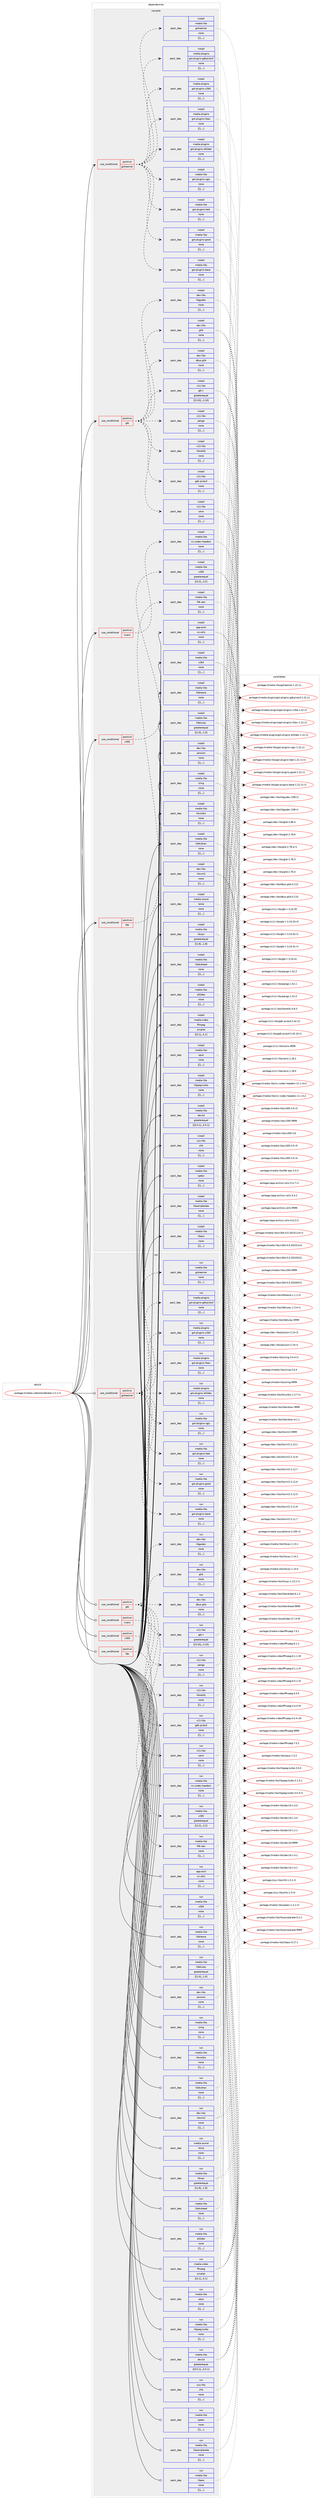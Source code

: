 digraph prolog {

# *************
# Graph options
# *************

newrank=true;
concentrate=true;
compound=true;
graph [rankdir=LR,fontname=Helvetica,fontsize=10,ranksep=1.5];#, ranksep=2.5, nodesep=0.2];
edge  [arrowhead=vee];
node  [fontname=Helvetica,fontsize=10];

# **********
# The ebuild
# **********

subgraph cluster_leftcol {
color=gray;
label=<<i>ebuild</i>>;
id [label="portage://media-video/handbrake-1.5.1-r1", color=red, width=4, href="../media-video/handbrake-1.5.1-r1.svg"];
}

# ****************
# The dependencies
# ****************

subgraph cluster_midcol {
color=gray;
label=<<i>dependencies</i>>;
subgraph cluster_compile {
fillcolor="#eeeeee";
style=filled;
label=<<i>compile</i>>;
subgraph cond88717 {
dependency347175 [label=<<TABLE BORDER="0" CELLBORDER="1" CELLSPACING="0" CELLPADDING="4"><TR><TD ROWSPAN="3" CELLPADDING="10">use_conditional</TD></TR><TR><TD>positive</TD></TR><TR><TD>fdk</TD></TR></TABLE>>, shape=none, color=red];
subgraph pack255789 {
dependency347176 [label=<<TABLE BORDER="0" CELLBORDER="1" CELLSPACING="0" CELLPADDING="4" WIDTH="220"><TR><TD ROWSPAN="6" CELLPADDING="30">pack_dep</TD></TR><TR><TD WIDTH="110">install</TD></TR><TR><TD>media-libs</TD></TR><TR><TD>fdk-aac</TD></TR><TR><TD>none</TD></TR><TR><TD>[[],,,,]</TD></TR></TABLE>>, shape=none, color=blue];
}
dependency347175:e -> dependency347176:w [weight=20,style="dashed",arrowhead="vee"];
}
id:e -> dependency347175:w [weight=20,style="solid",arrowhead="vee"];
subgraph cond88718 {
dependency347177 [label=<<TABLE BORDER="0" CELLBORDER="1" CELLSPACING="0" CELLPADDING="4"><TR><TD ROWSPAN="3" CELLPADDING="10">use_conditional</TD></TR><TR><TD>positive</TD></TR><TR><TD>gstreamer</TD></TR></TABLE>>, shape=none, color=red];
subgraph pack255790 {
dependency347178 [label=<<TABLE BORDER="0" CELLBORDER="1" CELLSPACING="0" CELLPADDING="4" WIDTH="220"><TR><TD ROWSPAN="6" CELLPADDING="30">pack_dep</TD></TR><TR><TD WIDTH="110">install</TD></TR><TR><TD>media-libs</TD></TR><TR><TD>gstreamer</TD></TR><TR><TD>none</TD></TR><TR><TD>[[],,,,]</TD></TR></TABLE>>, shape=none, color=blue];
}
dependency347177:e -> dependency347178:w [weight=20,style="dashed",arrowhead="vee"];
subgraph pack255791 {
dependency347179 [label=<<TABLE BORDER="0" CELLBORDER="1" CELLSPACING="0" CELLPADDING="4" WIDTH="220"><TR><TD ROWSPAN="6" CELLPADDING="30">pack_dep</TD></TR><TR><TD WIDTH="110">install</TD></TR><TR><TD>media-libs</TD></TR><TR><TD>gst-plugins-base</TD></TR><TR><TD>none</TD></TR><TR><TD>[[],,,,]</TD></TR></TABLE>>, shape=none, color=blue];
}
dependency347177:e -> dependency347179:w [weight=20,style="dashed",arrowhead="vee"];
subgraph pack255792 {
dependency347180 [label=<<TABLE BORDER="0" CELLBORDER="1" CELLSPACING="0" CELLPADDING="4" WIDTH="220"><TR><TD ROWSPAN="6" CELLPADDING="30">pack_dep</TD></TR><TR><TD WIDTH="110">install</TD></TR><TR><TD>media-libs</TD></TR><TR><TD>gst-plugins-good</TD></TR><TR><TD>none</TD></TR><TR><TD>[[],,,,]</TD></TR></TABLE>>, shape=none, color=blue];
}
dependency347177:e -> dependency347180:w [weight=20,style="dashed",arrowhead="vee"];
subgraph pack255793 {
dependency347181 [label=<<TABLE BORDER="0" CELLBORDER="1" CELLSPACING="0" CELLPADDING="4" WIDTH="220"><TR><TD ROWSPAN="6" CELLPADDING="30">pack_dep</TD></TR><TR><TD WIDTH="110">install</TD></TR><TR><TD>media-libs</TD></TR><TR><TD>gst-plugins-bad</TD></TR><TR><TD>none</TD></TR><TR><TD>[[],,,,]</TD></TR></TABLE>>, shape=none, color=blue];
}
dependency347177:e -> dependency347181:w [weight=20,style="dashed",arrowhead="vee"];
subgraph pack255794 {
dependency347182 [label=<<TABLE BORDER="0" CELLBORDER="1" CELLSPACING="0" CELLPADDING="4" WIDTH="220"><TR><TD ROWSPAN="6" CELLPADDING="30">pack_dep</TD></TR><TR><TD WIDTH="110">install</TD></TR><TR><TD>media-libs</TD></TR><TR><TD>gst-plugins-ugly</TD></TR><TR><TD>none</TD></TR><TR><TD>[[],,,,]</TD></TR></TABLE>>, shape=none, color=blue];
}
dependency347177:e -> dependency347182:w [weight=20,style="dashed",arrowhead="vee"];
subgraph pack255795 {
dependency347183 [label=<<TABLE BORDER="0" CELLBORDER="1" CELLSPACING="0" CELLPADDING="4" WIDTH="220"><TR><TD ROWSPAN="6" CELLPADDING="30">pack_dep</TD></TR><TR><TD WIDTH="110">install</TD></TR><TR><TD>media-plugins</TD></TR><TR><TD>gst-plugins-a52dec</TD></TR><TR><TD>none</TD></TR><TR><TD>[[],,,,]</TD></TR></TABLE>>, shape=none, color=blue];
}
dependency347177:e -> dependency347183:w [weight=20,style="dashed",arrowhead="vee"];
subgraph pack255796 {
dependency347184 [label=<<TABLE BORDER="0" CELLBORDER="1" CELLSPACING="0" CELLPADDING="4" WIDTH="220"><TR><TD ROWSPAN="6" CELLPADDING="30">pack_dep</TD></TR><TR><TD WIDTH="110">install</TD></TR><TR><TD>media-plugins</TD></TR><TR><TD>gst-plugins-libav</TD></TR><TR><TD>none</TD></TR><TR><TD>[[],,,,]</TD></TR></TABLE>>, shape=none, color=blue];
}
dependency347177:e -> dependency347184:w [weight=20,style="dashed",arrowhead="vee"];
subgraph pack255797 {
dependency347185 [label=<<TABLE BORDER="0" CELLBORDER="1" CELLSPACING="0" CELLPADDING="4" WIDTH="220"><TR><TD ROWSPAN="6" CELLPADDING="30">pack_dep</TD></TR><TR><TD WIDTH="110">install</TD></TR><TR><TD>media-plugins</TD></TR><TR><TD>gst-plugins-x264</TD></TR><TR><TD>none</TD></TR><TR><TD>[[],,,,]</TD></TR></TABLE>>, shape=none, color=blue];
}
dependency347177:e -> dependency347185:w [weight=20,style="dashed",arrowhead="vee"];
subgraph pack255798 {
dependency347186 [label=<<TABLE BORDER="0" CELLBORDER="1" CELLSPACING="0" CELLPADDING="4" WIDTH="220"><TR><TD ROWSPAN="6" CELLPADDING="30">pack_dep</TD></TR><TR><TD WIDTH="110">install</TD></TR><TR><TD>media-plugins</TD></TR><TR><TD>gst-plugins-gdkpixbuf</TD></TR><TR><TD>none</TD></TR><TR><TD>[[],,,,]</TD></TR></TABLE>>, shape=none, color=blue];
}
dependency347177:e -> dependency347186:w [weight=20,style="dashed",arrowhead="vee"];
}
id:e -> dependency347177:w [weight=20,style="solid",arrowhead="vee"];
subgraph cond88719 {
dependency347187 [label=<<TABLE BORDER="0" CELLBORDER="1" CELLSPACING="0" CELLPADDING="4"><TR><TD ROWSPAN="3" CELLPADDING="10">use_conditional</TD></TR><TR><TD>positive</TD></TR><TR><TD>gtk</TD></TR></TABLE>>, shape=none, color=red];
subgraph pack255799 {
dependency347188 [label=<<TABLE BORDER="0" CELLBORDER="1" CELLSPACING="0" CELLPADDING="4" WIDTH="220"><TR><TD ROWSPAN="6" CELLPADDING="30">pack_dep</TD></TR><TR><TD WIDTH="110">install</TD></TR><TR><TD>x11-libs</TD></TR><TR><TD>gtk+</TD></TR><TR><TD>greaterequal</TD></TR><TR><TD>[[3,10],,,3.10]</TD></TR></TABLE>>, shape=none, color=blue];
}
dependency347187:e -> dependency347188:w [weight=20,style="dashed",arrowhead="vee"];
subgraph pack255800 {
dependency347189 [label=<<TABLE BORDER="0" CELLBORDER="1" CELLSPACING="0" CELLPADDING="4" WIDTH="220"><TR><TD ROWSPAN="6" CELLPADDING="30">pack_dep</TD></TR><TR><TD WIDTH="110">install</TD></TR><TR><TD>dev-libs</TD></TR><TR><TD>dbus-glib</TD></TR><TR><TD>none</TD></TR><TR><TD>[[],,,,]</TD></TR></TABLE>>, shape=none, color=blue];
}
dependency347187:e -> dependency347189:w [weight=20,style="dashed",arrowhead="vee"];
subgraph pack255801 {
dependency347190 [label=<<TABLE BORDER="0" CELLBORDER="1" CELLSPACING="0" CELLPADDING="4" WIDTH="220"><TR><TD ROWSPAN="6" CELLPADDING="30">pack_dep</TD></TR><TR><TD WIDTH="110">install</TD></TR><TR><TD>dev-libs</TD></TR><TR><TD>glib</TD></TR><TR><TD>none</TD></TR><TR><TD>[[],,,,]</TD></TR></TABLE>>, shape=none, color=blue];
}
dependency347187:e -> dependency347190:w [weight=20,style="dashed",arrowhead="vee"];
subgraph pack255802 {
dependency347191 [label=<<TABLE BORDER="0" CELLBORDER="1" CELLSPACING="0" CELLPADDING="4" WIDTH="220"><TR><TD ROWSPAN="6" CELLPADDING="30">pack_dep</TD></TR><TR><TD WIDTH="110">install</TD></TR><TR><TD>dev-libs</TD></TR><TR><TD>libgudev</TD></TR><TR><TD>none</TD></TR><TR><TD>[[],,,,]</TD></TR></TABLE>>, shape=none, color=blue];
}
dependency347187:e -> dependency347191:w [weight=20,style="dashed",arrowhead="vee"];
subgraph pack255803 {
dependency347192 [label=<<TABLE BORDER="0" CELLBORDER="1" CELLSPACING="0" CELLPADDING="4" WIDTH="220"><TR><TD ROWSPAN="6" CELLPADDING="30">pack_dep</TD></TR><TR><TD WIDTH="110">install</TD></TR><TR><TD>x11-libs</TD></TR><TR><TD>cairo</TD></TR><TR><TD>none</TD></TR><TR><TD>[[],,,,]</TD></TR></TABLE>>, shape=none, color=blue];
}
dependency347187:e -> dependency347192:w [weight=20,style="dashed",arrowhead="vee"];
subgraph pack255804 {
dependency347193 [label=<<TABLE BORDER="0" CELLBORDER="1" CELLSPACING="0" CELLPADDING="4" WIDTH="220"><TR><TD ROWSPAN="6" CELLPADDING="30">pack_dep</TD></TR><TR><TD WIDTH="110">install</TD></TR><TR><TD>x11-libs</TD></TR><TR><TD>gdk-pixbuf</TD></TR><TR><TD>none</TD></TR><TR><TD>[[],,,,]</TD></TR></TABLE>>, shape=none, color=blue];
}
dependency347187:e -> dependency347193:w [weight=20,style="dashed",arrowhead="vee"];
subgraph pack255805 {
dependency347194 [label=<<TABLE BORDER="0" CELLBORDER="1" CELLSPACING="0" CELLPADDING="4" WIDTH="220"><TR><TD ROWSPAN="6" CELLPADDING="30">pack_dep</TD></TR><TR><TD WIDTH="110">install</TD></TR><TR><TD>x11-libs</TD></TR><TR><TD>libnotify</TD></TR><TR><TD>none</TD></TR><TR><TD>[[],,,,]</TD></TR></TABLE>>, shape=none, color=blue];
}
dependency347187:e -> dependency347194:w [weight=20,style="dashed",arrowhead="vee"];
subgraph pack255806 {
dependency347195 [label=<<TABLE BORDER="0" CELLBORDER="1" CELLSPACING="0" CELLPADDING="4" WIDTH="220"><TR><TD ROWSPAN="6" CELLPADDING="30">pack_dep</TD></TR><TR><TD WIDTH="110">install</TD></TR><TR><TD>x11-libs</TD></TR><TR><TD>pango</TD></TR><TR><TD>none</TD></TR><TR><TD>[[],,,,]</TD></TR></TABLE>>, shape=none, color=blue];
}
dependency347187:e -> dependency347195:w [weight=20,style="dashed",arrowhead="vee"];
}
id:e -> dependency347187:w [weight=20,style="solid",arrowhead="vee"];
subgraph cond88720 {
dependency347196 [label=<<TABLE BORDER="0" CELLBORDER="1" CELLSPACING="0" CELLPADDING="4"><TR><TD ROWSPAN="3" CELLPADDING="10">use_conditional</TD></TR><TR><TD>positive</TD></TR><TR><TD>nvenc</TD></TR></TABLE>>, shape=none, color=red];
subgraph pack255807 {
dependency347197 [label=<<TABLE BORDER="0" CELLBORDER="1" CELLSPACING="0" CELLPADDING="4" WIDTH="220"><TR><TD ROWSPAN="6" CELLPADDING="30">pack_dep</TD></TR><TR><TD WIDTH="110">install</TD></TR><TR><TD>media-libs</TD></TR><TR><TD>nv-codec-headers</TD></TR><TR><TD>none</TD></TR><TR><TD>[[],,,,]</TD></TR></TABLE>>, shape=none, color=blue];
}
dependency347196:e -> dependency347197:w [weight=20,style="dashed",arrowhead="vee"];
}
id:e -> dependency347196:w [weight=20,style="solid",arrowhead="vee"];
subgraph cond88721 {
dependency347198 [label=<<TABLE BORDER="0" CELLBORDER="1" CELLSPACING="0" CELLPADDING="4"><TR><TD ROWSPAN="3" CELLPADDING="10">use_conditional</TD></TR><TR><TD>positive</TD></TR><TR><TD>x265</TD></TR></TABLE>>, shape=none, color=red];
subgraph pack255808 {
dependency347199 [label=<<TABLE BORDER="0" CELLBORDER="1" CELLSPACING="0" CELLPADDING="4" WIDTH="220"><TR><TD ROWSPAN="6" CELLPADDING="30">pack_dep</TD></TR><TR><TD WIDTH="110">install</TD></TR><TR><TD>media-libs</TD></TR><TR><TD>x265</TD></TR><TR><TD>greaterequal</TD></TR><TR><TD>[[3,2],,,3.2]</TD></TR></TABLE>>, shape=none, color=blue];
}
dependency347198:e -> dependency347199:w [weight=20,style="dashed",arrowhead="vee"];
}
id:e -> dependency347198:w [weight=20,style="solid",arrowhead="vee"];
subgraph pack255809 {
dependency347200 [label=<<TABLE BORDER="0" CELLBORDER="1" CELLSPACING="0" CELLPADDING="4" WIDTH="220"><TR><TD ROWSPAN="6" CELLPADDING="30">pack_dep</TD></TR><TR><TD WIDTH="110">install</TD></TR><TR><TD>app-arch</TD></TR><TR><TD>xz-utils</TD></TR><TR><TD>none</TD></TR><TR><TD>[[],,,,]</TD></TR></TABLE>>, shape=none, color=blue];
}
id:e -> dependency347200:w [weight=20,style="solid",arrowhead="vee"];
subgraph pack255810 {
dependency347201 [label=<<TABLE BORDER="0" CELLBORDER="1" CELLSPACING="0" CELLPADDING="4" WIDTH="220"><TR><TD ROWSPAN="6" CELLPADDING="30">pack_dep</TD></TR><TR><TD WIDTH="110">install</TD></TR><TR><TD>dev-libs</TD></TR><TR><TD>jansson</TD></TR><TR><TD>none</TD></TR><TR><TD>[[],,,,]</TD></TR></TABLE>>, shape=none, color=blue];
}
id:e -> dependency347201:w [weight=20,style="solid",arrowhead="vee"];
subgraph pack255811 {
dependency347202 [label=<<TABLE BORDER="0" CELLBORDER="1" CELLSPACING="0" CELLPADDING="4" WIDTH="220"><TR><TD ROWSPAN="6" CELLPADDING="30">pack_dep</TD></TR><TR><TD WIDTH="110">install</TD></TR><TR><TD>dev-libs</TD></TR><TR><TD>libxml2</TD></TR><TR><TD>none</TD></TR><TR><TD>[[],,,,]</TD></TR></TABLE>>, shape=none, color=blue];
}
id:e -> dependency347202:w [weight=20,style="solid",arrowhead="vee"];
subgraph pack255812 {
dependency347203 [label=<<TABLE BORDER="0" CELLBORDER="1" CELLSPACING="0" CELLPADDING="4" WIDTH="220"><TR><TD ROWSPAN="6" CELLPADDING="30">pack_dep</TD></TR><TR><TD WIDTH="110">install</TD></TR><TR><TD>media-libs</TD></TR><TR><TD>a52dec</TD></TR><TR><TD>none</TD></TR><TR><TD>[[],,,,]</TD></TR></TABLE>>, shape=none, color=blue];
}
id:e -> dependency347203:w [weight=20,style="solid",arrowhead="vee"];
subgraph pack255813 {
dependency347204 [label=<<TABLE BORDER="0" CELLBORDER="1" CELLSPACING="0" CELLPADDING="4" WIDTH="220"><TR><TD ROWSPAN="6" CELLPADDING="30">pack_dep</TD></TR><TR><TD WIDTH="110">install</TD></TR><TR><TD>media-libs</TD></TR><TR><TD>dav1d</TD></TR><TR><TD>greaterequal</TD></TR><TR><TD>[[0,5,1],,,0.5.1]</TD></TR></TABLE>>, shape=none, color=blue];
}
id:e -> dependency347204:w [weight=20,style="solid",arrowhead="vee"];
subgraph pack255814 {
dependency347205 [label=<<TABLE BORDER="0" CELLBORDER="1" CELLSPACING="0" CELLPADDING="4" WIDTH="220"><TR><TD ROWSPAN="6" CELLPADDING="30">pack_dep</TD></TR><TR><TD WIDTH="110">install</TD></TR><TR><TD>media-libs</TD></TR><TR><TD>libass</TD></TR><TR><TD>none</TD></TR><TR><TD>[[],,,,]</TD></TR></TABLE>>, shape=none, color=blue];
}
id:e -> dependency347205:w [weight=20,style="solid",arrowhead="vee"];
subgraph pack255815 {
dependency347206 [label=<<TABLE BORDER="0" CELLBORDER="1" CELLSPACING="0" CELLPADDING="4" WIDTH="220"><TR><TD ROWSPAN="6" CELLPADDING="30">pack_dep</TD></TR><TR><TD WIDTH="110">install</TD></TR><TR><TD>media-libs</TD></TR><TR><TD>libbluray</TD></TR><TR><TD>greaterequal</TD></TR><TR><TD>[[1,0],,,1.0]</TD></TR></TABLE>>, shape=none, color=blue];
}
id:e -> dependency347206:w [weight=20,style="solid",arrowhead="vee"];
subgraph pack255816 {
dependency347207 [label=<<TABLE BORDER="0" CELLBORDER="1" CELLSPACING="0" CELLPADDING="4" WIDTH="220"><TR><TD ROWSPAN="6" CELLPADDING="30">pack_dep</TD></TR><TR><TD WIDTH="110">install</TD></TR><TR><TD>media-libs</TD></TR><TR><TD>libdvdnav</TD></TR><TR><TD>none</TD></TR><TR><TD>[[],,,,]</TD></TR></TABLE>>, shape=none, color=blue];
}
id:e -> dependency347207:w [weight=20,style="solid",arrowhead="vee"];
subgraph pack255817 {
dependency347208 [label=<<TABLE BORDER="0" CELLBORDER="1" CELLSPACING="0" CELLPADDING="4" WIDTH="220"><TR><TD ROWSPAN="6" CELLPADDING="30">pack_dep</TD></TR><TR><TD WIDTH="110">install</TD></TR><TR><TD>media-libs</TD></TR><TR><TD>libdvdread</TD></TR><TR><TD>none</TD></TR><TR><TD>[[],,,,]</TD></TR></TABLE>>, shape=none, color=blue];
}
id:e -> dependency347208:w [weight=20,style="solid",arrowhead="vee"];
subgraph pack255818 {
dependency347209 [label=<<TABLE BORDER="0" CELLBORDER="1" CELLSPACING="0" CELLPADDING="4" WIDTH="220"><TR><TD ROWSPAN="6" CELLPADDING="30">pack_dep</TD></TR><TR><TD WIDTH="110">install</TD></TR><TR><TD>media-libs</TD></TR><TR><TD>libjpeg-turbo</TD></TR><TR><TD>none</TD></TR><TR><TD>[[],,,,]</TD></TR></TABLE>>, shape=none, color=blue];
}
id:e -> dependency347209:w [weight=20,style="solid",arrowhead="vee"];
subgraph pack255819 {
dependency347210 [label=<<TABLE BORDER="0" CELLBORDER="1" CELLSPACING="0" CELLPADDING="4" WIDTH="220"><TR><TD ROWSPAN="6" CELLPADDING="30">pack_dep</TD></TR><TR><TD WIDTH="110">install</TD></TR><TR><TD>media-libs</TD></TR><TR><TD>libsamplerate</TD></TR><TR><TD>none</TD></TR><TR><TD>[[],,,,]</TD></TR></TABLE>>, shape=none, color=blue];
}
id:e -> dependency347210:w [weight=20,style="solid",arrowhead="vee"];
subgraph pack255820 {
dependency347211 [label=<<TABLE BORDER="0" CELLBORDER="1" CELLSPACING="0" CELLPADDING="4" WIDTH="220"><TR><TD ROWSPAN="6" CELLPADDING="30">pack_dep</TD></TR><TR><TD WIDTH="110">install</TD></TR><TR><TD>media-libs</TD></TR><TR><TD>libtheora</TD></TR><TR><TD>none</TD></TR><TR><TD>[[],,,,]</TD></TR></TABLE>>, shape=none, color=blue];
}
id:e -> dependency347211:w [weight=20,style="solid",arrowhead="vee"];
subgraph pack255821 {
dependency347212 [label=<<TABLE BORDER="0" CELLBORDER="1" CELLSPACING="0" CELLPADDING="4" WIDTH="220"><TR><TD ROWSPAN="6" CELLPADDING="30">pack_dep</TD></TR><TR><TD WIDTH="110">install</TD></TR><TR><TD>media-libs</TD></TR><TR><TD>libvorbis</TD></TR><TR><TD>none</TD></TR><TR><TD>[[],,,,]</TD></TR></TABLE>>, shape=none, color=blue];
}
id:e -> dependency347212:w [weight=20,style="solid",arrowhead="vee"];
subgraph pack255822 {
dependency347213 [label=<<TABLE BORDER="0" CELLBORDER="1" CELLSPACING="0" CELLPADDING="4" WIDTH="220"><TR><TD ROWSPAN="6" CELLPADDING="30">pack_dep</TD></TR><TR><TD WIDTH="110">install</TD></TR><TR><TD>media-libs</TD></TR><TR><TD>libvpx</TD></TR><TR><TD>greaterequal</TD></TR><TR><TD>[[1,8],,,1.8]</TD></TR></TABLE>>, shape=none, color=blue];
}
id:e -> dependency347213:w [weight=20,style="solid",arrowhead="vee"];
subgraph pack255823 {
dependency347214 [label=<<TABLE BORDER="0" CELLBORDER="1" CELLSPACING="0" CELLPADDING="4" WIDTH="220"><TR><TD ROWSPAN="6" CELLPADDING="30">pack_dep</TD></TR><TR><TD WIDTH="110">install</TD></TR><TR><TD>media-libs</TD></TR><TR><TD>opus</TD></TR><TR><TD>none</TD></TR><TR><TD>[[],,,,]</TD></TR></TABLE>>, shape=none, color=blue];
}
id:e -> dependency347214:w [weight=20,style="solid",arrowhead="vee"];
subgraph pack255824 {
dependency347215 [label=<<TABLE BORDER="0" CELLBORDER="1" CELLSPACING="0" CELLPADDING="4" WIDTH="220"><TR><TD ROWSPAN="6" CELLPADDING="30">pack_dep</TD></TR><TR><TD WIDTH="110">install</TD></TR><TR><TD>media-libs</TD></TR><TR><TD>speex</TD></TR><TR><TD>none</TD></TR><TR><TD>[[],,,,]</TD></TR></TABLE>>, shape=none, color=blue];
}
id:e -> dependency347215:w [weight=20,style="solid",arrowhead="vee"];
subgraph pack255825 {
dependency347216 [label=<<TABLE BORDER="0" CELLBORDER="1" CELLSPACING="0" CELLPADDING="4" WIDTH="220"><TR><TD ROWSPAN="6" CELLPADDING="30">pack_dep</TD></TR><TR><TD WIDTH="110">install</TD></TR><TR><TD>media-libs</TD></TR><TR><TD>x264</TD></TR><TR><TD>none</TD></TR><TR><TD>[[],,,,]</TD></TR></TABLE>>, shape=none, color=blue];
}
id:e -> dependency347216:w [weight=20,style="solid",arrowhead="vee"];
subgraph pack255826 {
dependency347217 [label=<<TABLE BORDER="0" CELLBORDER="1" CELLSPACING="0" CELLPADDING="4" WIDTH="220"><TR><TD ROWSPAN="6" CELLPADDING="30">pack_dep</TD></TR><TR><TD WIDTH="110">install</TD></TR><TR><TD>media-libs</TD></TR><TR><TD>zimg</TD></TR><TR><TD>none</TD></TR><TR><TD>[[],,,,]</TD></TR></TABLE>>, shape=none, color=blue];
}
id:e -> dependency347217:w [weight=20,style="solid",arrowhead="vee"];
subgraph pack255827 {
dependency347218 [label=<<TABLE BORDER="0" CELLBORDER="1" CELLSPACING="0" CELLPADDING="4" WIDTH="220"><TR><TD ROWSPAN="6" CELLPADDING="30">pack_dep</TD></TR><TR><TD WIDTH="110">install</TD></TR><TR><TD>media-sound</TD></TR><TR><TD>lame</TD></TR><TR><TD>none</TD></TR><TR><TD>[[],,,,]</TD></TR></TABLE>>, shape=none, color=blue];
}
id:e -> dependency347218:w [weight=20,style="solid",arrowhead="vee"];
subgraph pack255828 {
dependency347219 [label=<<TABLE BORDER="0" CELLBORDER="1" CELLSPACING="0" CELLPADDING="4" WIDTH="220"><TR><TD ROWSPAN="6" CELLPADDING="30">pack_dep</TD></TR><TR><TD WIDTH="110">install</TD></TR><TR><TD>media-video</TD></TR><TR><TD>ffmpeg</TD></TR><TR><TD>smaller</TD></TR><TR><TD>[[5,1],,,5.1]</TD></TR></TABLE>>, shape=none, color=blue];
}
id:e -> dependency347219:w [weight=20,style="solid",arrowhead="vee"];
subgraph pack255829 {
dependency347220 [label=<<TABLE BORDER="0" CELLBORDER="1" CELLSPACING="0" CELLPADDING="4" WIDTH="220"><TR><TD ROWSPAN="6" CELLPADDING="30">pack_dep</TD></TR><TR><TD WIDTH="110">install</TD></TR><TR><TD>sys-libs</TD></TR><TR><TD>zlib</TD></TR><TR><TD>none</TD></TR><TR><TD>[[],,,,]</TD></TR></TABLE>>, shape=none, color=blue];
}
id:e -> dependency347220:w [weight=20,style="solid",arrowhead="vee"];
}
subgraph cluster_compileandrun {
fillcolor="#eeeeee";
style=filled;
label=<<i>compile and run</i>>;
}
subgraph cluster_run {
fillcolor="#eeeeee";
style=filled;
label=<<i>run</i>>;
subgraph cond88722 {
dependency347221 [label=<<TABLE BORDER="0" CELLBORDER="1" CELLSPACING="0" CELLPADDING="4"><TR><TD ROWSPAN="3" CELLPADDING="10">use_conditional</TD></TR><TR><TD>positive</TD></TR><TR><TD>fdk</TD></TR></TABLE>>, shape=none, color=red];
subgraph pack255830 {
dependency347222 [label=<<TABLE BORDER="0" CELLBORDER="1" CELLSPACING="0" CELLPADDING="4" WIDTH="220"><TR><TD ROWSPAN="6" CELLPADDING="30">pack_dep</TD></TR><TR><TD WIDTH="110">run</TD></TR><TR><TD>media-libs</TD></TR><TR><TD>fdk-aac</TD></TR><TR><TD>none</TD></TR><TR><TD>[[],,,,]</TD></TR></TABLE>>, shape=none, color=blue];
}
dependency347221:e -> dependency347222:w [weight=20,style="dashed",arrowhead="vee"];
}
id:e -> dependency347221:w [weight=20,style="solid",arrowhead="odot"];
subgraph cond88723 {
dependency347223 [label=<<TABLE BORDER="0" CELLBORDER="1" CELLSPACING="0" CELLPADDING="4"><TR><TD ROWSPAN="3" CELLPADDING="10">use_conditional</TD></TR><TR><TD>positive</TD></TR><TR><TD>gstreamer</TD></TR></TABLE>>, shape=none, color=red];
subgraph pack255831 {
dependency347224 [label=<<TABLE BORDER="0" CELLBORDER="1" CELLSPACING="0" CELLPADDING="4" WIDTH="220"><TR><TD ROWSPAN="6" CELLPADDING="30">pack_dep</TD></TR><TR><TD WIDTH="110">run</TD></TR><TR><TD>media-libs</TD></TR><TR><TD>gstreamer</TD></TR><TR><TD>none</TD></TR><TR><TD>[[],,,,]</TD></TR></TABLE>>, shape=none, color=blue];
}
dependency347223:e -> dependency347224:w [weight=20,style="dashed",arrowhead="vee"];
subgraph pack255832 {
dependency347225 [label=<<TABLE BORDER="0" CELLBORDER="1" CELLSPACING="0" CELLPADDING="4" WIDTH="220"><TR><TD ROWSPAN="6" CELLPADDING="30">pack_dep</TD></TR><TR><TD WIDTH="110">run</TD></TR><TR><TD>media-libs</TD></TR><TR><TD>gst-plugins-base</TD></TR><TR><TD>none</TD></TR><TR><TD>[[],,,,]</TD></TR></TABLE>>, shape=none, color=blue];
}
dependency347223:e -> dependency347225:w [weight=20,style="dashed",arrowhead="vee"];
subgraph pack255833 {
dependency347226 [label=<<TABLE BORDER="0" CELLBORDER="1" CELLSPACING="0" CELLPADDING="4" WIDTH="220"><TR><TD ROWSPAN="6" CELLPADDING="30">pack_dep</TD></TR><TR><TD WIDTH="110">run</TD></TR><TR><TD>media-libs</TD></TR><TR><TD>gst-plugins-good</TD></TR><TR><TD>none</TD></TR><TR><TD>[[],,,,]</TD></TR></TABLE>>, shape=none, color=blue];
}
dependency347223:e -> dependency347226:w [weight=20,style="dashed",arrowhead="vee"];
subgraph pack255834 {
dependency347227 [label=<<TABLE BORDER="0" CELLBORDER="1" CELLSPACING="0" CELLPADDING="4" WIDTH="220"><TR><TD ROWSPAN="6" CELLPADDING="30">pack_dep</TD></TR><TR><TD WIDTH="110">run</TD></TR><TR><TD>media-libs</TD></TR><TR><TD>gst-plugins-bad</TD></TR><TR><TD>none</TD></TR><TR><TD>[[],,,,]</TD></TR></TABLE>>, shape=none, color=blue];
}
dependency347223:e -> dependency347227:w [weight=20,style="dashed",arrowhead="vee"];
subgraph pack255835 {
dependency347228 [label=<<TABLE BORDER="0" CELLBORDER="1" CELLSPACING="0" CELLPADDING="4" WIDTH="220"><TR><TD ROWSPAN="6" CELLPADDING="30">pack_dep</TD></TR><TR><TD WIDTH="110">run</TD></TR><TR><TD>media-libs</TD></TR><TR><TD>gst-plugins-ugly</TD></TR><TR><TD>none</TD></TR><TR><TD>[[],,,,]</TD></TR></TABLE>>, shape=none, color=blue];
}
dependency347223:e -> dependency347228:w [weight=20,style="dashed",arrowhead="vee"];
subgraph pack255836 {
dependency347229 [label=<<TABLE BORDER="0" CELLBORDER="1" CELLSPACING="0" CELLPADDING="4" WIDTH="220"><TR><TD ROWSPAN="6" CELLPADDING="30">pack_dep</TD></TR><TR><TD WIDTH="110">run</TD></TR><TR><TD>media-plugins</TD></TR><TR><TD>gst-plugins-a52dec</TD></TR><TR><TD>none</TD></TR><TR><TD>[[],,,,]</TD></TR></TABLE>>, shape=none, color=blue];
}
dependency347223:e -> dependency347229:w [weight=20,style="dashed",arrowhead="vee"];
subgraph pack255837 {
dependency347230 [label=<<TABLE BORDER="0" CELLBORDER="1" CELLSPACING="0" CELLPADDING="4" WIDTH="220"><TR><TD ROWSPAN="6" CELLPADDING="30">pack_dep</TD></TR><TR><TD WIDTH="110">run</TD></TR><TR><TD>media-plugins</TD></TR><TR><TD>gst-plugins-libav</TD></TR><TR><TD>none</TD></TR><TR><TD>[[],,,,]</TD></TR></TABLE>>, shape=none, color=blue];
}
dependency347223:e -> dependency347230:w [weight=20,style="dashed",arrowhead="vee"];
subgraph pack255838 {
dependency347231 [label=<<TABLE BORDER="0" CELLBORDER="1" CELLSPACING="0" CELLPADDING="4" WIDTH="220"><TR><TD ROWSPAN="6" CELLPADDING="30">pack_dep</TD></TR><TR><TD WIDTH="110">run</TD></TR><TR><TD>media-plugins</TD></TR><TR><TD>gst-plugins-x264</TD></TR><TR><TD>none</TD></TR><TR><TD>[[],,,,]</TD></TR></TABLE>>, shape=none, color=blue];
}
dependency347223:e -> dependency347231:w [weight=20,style="dashed",arrowhead="vee"];
subgraph pack255839 {
dependency347232 [label=<<TABLE BORDER="0" CELLBORDER="1" CELLSPACING="0" CELLPADDING="4" WIDTH="220"><TR><TD ROWSPAN="6" CELLPADDING="30">pack_dep</TD></TR><TR><TD WIDTH="110">run</TD></TR><TR><TD>media-plugins</TD></TR><TR><TD>gst-plugins-gdkpixbuf</TD></TR><TR><TD>none</TD></TR><TR><TD>[[],,,,]</TD></TR></TABLE>>, shape=none, color=blue];
}
dependency347223:e -> dependency347232:w [weight=20,style="dashed",arrowhead="vee"];
}
id:e -> dependency347223:w [weight=20,style="solid",arrowhead="odot"];
subgraph cond88724 {
dependency347233 [label=<<TABLE BORDER="0" CELLBORDER="1" CELLSPACING="0" CELLPADDING="4"><TR><TD ROWSPAN="3" CELLPADDING="10">use_conditional</TD></TR><TR><TD>positive</TD></TR><TR><TD>gtk</TD></TR></TABLE>>, shape=none, color=red];
subgraph pack255840 {
dependency347234 [label=<<TABLE BORDER="0" CELLBORDER="1" CELLSPACING="0" CELLPADDING="4" WIDTH="220"><TR><TD ROWSPAN="6" CELLPADDING="30">pack_dep</TD></TR><TR><TD WIDTH="110">run</TD></TR><TR><TD>x11-libs</TD></TR><TR><TD>gtk+</TD></TR><TR><TD>greaterequal</TD></TR><TR><TD>[[3,10],,,3.10]</TD></TR></TABLE>>, shape=none, color=blue];
}
dependency347233:e -> dependency347234:w [weight=20,style="dashed",arrowhead="vee"];
subgraph pack255841 {
dependency347235 [label=<<TABLE BORDER="0" CELLBORDER="1" CELLSPACING="0" CELLPADDING="4" WIDTH="220"><TR><TD ROWSPAN="6" CELLPADDING="30">pack_dep</TD></TR><TR><TD WIDTH="110">run</TD></TR><TR><TD>dev-libs</TD></TR><TR><TD>dbus-glib</TD></TR><TR><TD>none</TD></TR><TR><TD>[[],,,,]</TD></TR></TABLE>>, shape=none, color=blue];
}
dependency347233:e -> dependency347235:w [weight=20,style="dashed",arrowhead="vee"];
subgraph pack255842 {
dependency347236 [label=<<TABLE BORDER="0" CELLBORDER="1" CELLSPACING="0" CELLPADDING="4" WIDTH="220"><TR><TD ROWSPAN="6" CELLPADDING="30">pack_dep</TD></TR><TR><TD WIDTH="110">run</TD></TR><TR><TD>dev-libs</TD></TR><TR><TD>glib</TD></TR><TR><TD>none</TD></TR><TR><TD>[[],,,,]</TD></TR></TABLE>>, shape=none, color=blue];
}
dependency347233:e -> dependency347236:w [weight=20,style="dashed",arrowhead="vee"];
subgraph pack255843 {
dependency347237 [label=<<TABLE BORDER="0" CELLBORDER="1" CELLSPACING="0" CELLPADDING="4" WIDTH="220"><TR><TD ROWSPAN="6" CELLPADDING="30">pack_dep</TD></TR><TR><TD WIDTH="110">run</TD></TR><TR><TD>dev-libs</TD></TR><TR><TD>libgudev</TD></TR><TR><TD>none</TD></TR><TR><TD>[[],,,,]</TD></TR></TABLE>>, shape=none, color=blue];
}
dependency347233:e -> dependency347237:w [weight=20,style="dashed",arrowhead="vee"];
subgraph pack255844 {
dependency347238 [label=<<TABLE BORDER="0" CELLBORDER="1" CELLSPACING="0" CELLPADDING="4" WIDTH="220"><TR><TD ROWSPAN="6" CELLPADDING="30">pack_dep</TD></TR><TR><TD WIDTH="110">run</TD></TR><TR><TD>x11-libs</TD></TR><TR><TD>cairo</TD></TR><TR><TD>none</TD></TR><TR><TD>[[],,,,]</TD></TR></TABLE>>, shape=none, color=blue];
}
dependency347233:e -> dependency347238:w [weight=20,style="dashed",arrowhead="vee"];
subgraph pack255845 {
dependency347239 [label=<<TABLE BORDER="0" CELLBORDER="1" CELLSPACING="0" CELLPADDING="4" WIDTH="220"><TR><TD ROWSPAN="6" CELLPADDING="30">pack_dep</TD></TR><TR><TD WIDTH="110">run</TD></TR><TR><TD>x11-libs</TD></TR><TR><TD>gdk-pixbuf</TD></TR><TR><TD>none</TD></TR><TR><TD>[[],,,,]</TD></TR></TABLE>>, shape=none, color=blue];
}
dependency347233:e -> dependency347239:w [weight=20,style="dashed",arrowhead="vee"];
subgraph pack255846 {
dependency347240 [label=<<TABLE BORDER="0" CELLBORDER="1" CELLSPACING="0" CELLPADDING="4" WIDTH="220"><TR><TD ROWSPAN="6" CELLPADDING="30">pack_dep</TD></TR><TR><TD WIDTH="110">run</TD></TR><TR><TD>x11-libs</TD></TR><TR><TD>libnotify</TD></TR><TR><TD>none</TD></TR><TR><TD>[[],,,,]</TD></TR></TABLE>>, shape=none, color=blue];
}
dependency347233:e -> dependency347240:w [weight=20,style="dashed",arrowhead="vee"];
subgraph pack255847 {
dependency347241 [label=<<TABLE BORDER="0" CELLBORDER="1" CELLSPACING="0" CELLPADDING="4" WIDTH="220"><TR><TD ROWSPAN="6" CELLPADDING="30">pack_dep</TD></TR><TR><TD WIDTH="110">run</TD></TR><TR><TD>x11-libs</TD></TR><TR><TD>pango</TD></TR><TR><TD>none</TD></TR><TR><TD>[[],,,,]</TD></TR></TABLE>>, shape=none, color=blue];
}
dependency347233:e -> dependency347241:w [weight=20,style="dashed",arrowhead="vee"];
}
id:e -> dependency347233:w [weight=20,style="solid",arrowhead="odot"];
subgraph cond88725 {
dependency347242 [label=<<TABLE BORDER="0" CELLBORDER="1" CELLSPACING="0" CELLPADDING="4"><TR><TD ROWSPAN="3" CELLPADDING="10">use_conditional</TD></TR><TR><TD>positive</TD></TR><TR><TD>nvenc</TD></TR></TABLE>>, shape=none, color=red];
subgraph pack255848 {
dependency347243 [label=<<TABLE BORDER="0" CELLBORDER="1" CELLSPACING="0" CELLPADDING="4" WIDTH="220"><TR><TD ROWSPAN="6" CELLPADDING="30">pack_dep</TD></TR><TR><TD WIDTH="110">run</TD></TR><TR><TD>media-libs</TD></TR><TR><TD>nv-codec-headers</TD></TR><TR><TD>none</TD></TR><TR><TD>[[],,,,]</TD></TR></TABLE>>, shape=none, color=blue];
}
dependency347242:e -> dependency347243:w [weight=20,style="dashed",arrowhead="vee"];
}
id:e -> dependency347242:w [weight=20,style="solid",arrowhead="odot"];
subgraph cond88726 {
dependency347244 [label=<<TABLE BORDER="0" CELLBORDER="1" CELLSPACING="0" CELLPADDING="4"><TR><TD ROWSPAN="3" CELLPADDING="10">use_conditional</TD></TR><TR><TD>positive</TD></TR><TR><TD>x265</TD></TR></TABLE>>, shape=none, color=red];
subgraph pack255849 {
dependency347245 [label=<<TABLE BORDER="0" CELLBORDER="1" CELLSPACING="0" CELLPADDING="4" WIDTH="220"><TR><TD ROWSPAN="6" CELLPADDING="30">pack_dep</TD></TR><TR><TD WIDTH="110">run</TD></TR><TR><TD>media-libs</TD></TR><TR><TD>x265</TD></TR><TR><TD>greaterequal</TD></TR><TR><TD>[[3,2],,,3.2]</TD></TR></TABLE>>, shape=none, color=blue];
}
dependency347244:e -> dependency347245:w [weight=20,style="dashed",arrowhead="vee"];
}
id:e -> dependency347244:w [weight=20,style="solid",arrowhead="odot"];
subgraph pack255850 {
dependency347246 [label=<<TABLE BORDER="0" CELLBORDER="1" CELLSPACING="0" CELLPADDING="4" WIDTH="220"><TR><TD ROWSPAN="6" CELLPADDING="30">pack_dep</TD></TR><TR><TD WIDTH="110">run</TD></TR><TR><TD>app-arch</TD></TR><TR><TD>xz-utils</TD></TR><TR><TD>none</TD></TR><TR><TD>[[],,,,]</TD></TR></TABLE>>, shape=none, color=blue];
}
id:e -> dependency347246:w [weight=20,style="solid",arrowhead="odot"];
subgraph pack255851 {
dependency347247 [label=<<TABLE BORDER="0" CELLBORDER="1" CELLSPACING="0" CELLPADDING="4" WIDTH="220"><TR><TD ROWSPAN="6" CELLPADDING="30">pack_dep</TD></TR><TR><TD WIDTH="110">run</TD></TR><TR><TD>dev-libs</TD></TR><TR><TD>jansson</TD></TR><TR><TD>none</TD></TR><TR><TD>[[],,,,]</TD></TR></TABLE>>, shape=none, color=blue];
}
id:e -> dependency347247:w [weight=20,style="solid",arrowhead="odot"];
subgraph pack255852 {
dependency347248 [label=<<TABLE BORDER="0" CELLBORDER="1" CELLSPACING="0" CELLPADDING="4" WIDTH="220"><TR><TD ROWSPAN="6" CELLPADDING="30">pack_dep</TD></TR><TR><TD WIDTH="110">run</TD></TR><TR><TD>dev-libs</TD></TR><TR><TD>libxml2</TD></TR><TR><TD>none</TD></TR><TR><TD>[[],,,,]</TD></TR></TABLE>>, shape=none, color=blue];
}
id:e -> dependency347248:w [weight=20,style="solid",arrowhead="odot"];
subgraph pack255853 {
dependency347249 [label=<<TABLE BORDER="0" CELLBORDER="1" CELLSPACING="0" CELLPADDING="4" WIDTH="220"><TR><TD ROWSPAN="6" CELLPADDING="30">pack_dep</TD></TR><TR><TD WIDTH="110">run</TD></TR><TR><TD>media-libs</TD></TR><TR><TD>a52dec</TD></TR><TR><TD>none</TD></TR><TR><TD>[[],,,,]</TD></TR></TABLE>>, shape=none, color=blue];
}
id:e -> dependency347249:w [weight=20,style="solid",arrowhead="odot"];
subgraph pack255854 {
dependency347250 [label=<<TABLE BORDER="0" CELLBORDER="1" CELLSPACING="0" CELLPADDING="4" WIDTH="220"><TR><TD ROWSPAN="6" CELLPADDING="30">pack_dep</TD></TR><TR><TD WIDTH="110">run</TD></TR><TR><TD>media-libs</TD></TR><TR><TD>dav1d</TD></TR><TR><TD>greaterequal</TD></TR><TR><TD>[[0,5,1],,,0.5.1]</TD></TR></TABLE>>, shape=none, color=blue];
}
id:e -> dependency347250:w [weight=20,style="solid",arrowhead="odot"];
subgraph pack255855 {
dependency347251 [label=<<TABLE BORDER="0" CELLBORDER="1" CELLSPACING="0" CELLPADDING="4" WIDTH="220"><TR><TD ROWSPAN="6" CELLPADDING="30">pack_dep</TD></TR><TR><TD WIDTH="110">run</TD></TR><TR><TD>media-libs</TD></TR><TR><TD>libass</TD></TR><TR><TD>none</TD></TR><TR><TD>[[],,,,]</TD></TR></TABLE>>, shape=none, color=blue];
}
id:e -> dependency347251:w [weight=20,style="solid",arrowhead="odot"];
subgraph pack255856 {
dependency347252 [label=<<TABLE BORDER="0" CELLBORDER="1" CELLSPACING="0" CELLPADDING="4" WIDTH="220"><TR><TD ROWSPAN="6" CELLPADDING="30">pack_dep</TD></TR><TR><TD WIDTH="110">run</TD></TR><TR><TD>media-libs</TD></TR><TR><TD>libbluray</TD></TR><TR><TD>greaterequal</TD></TR><TR><TD>[[1,0],,,1.0]</TD></TR></TABLE>>, shape=none, color=blue];
}
id:e -> dependency347252:w [weight=20,style="solid",arrowhead="odot"];
subgraph pack255857 {
dependency347253 [label=<<TABLE BORDER="0" CELLBORDER="1" CELLSPACING="0" CELLPADDING="4" WIDTH="220"><TR><TD ROWSPAN="6" CELLPADDING="30">pack_dep</TD></TR><TR><TD WIDTH="110">run</TD></TR><TR><TD>media-libs</TD></TR><TR><TD>libdvdnav</TD></TR><TR><TD>none</TD></TR><TR><TD>[[],,,,]</TD></TR></TABLE>>, shape=none, color=blue];
}
id:e -> dependency347253:w [weight=20,style="solid",arrowhead="odot"];
subgraph pack255858 {
dependency347254 [label=<<TABLE BORDER="0" CELLBORDER="1" CELLSPACING="0" CELLPADDING="4" WIDTH="220"><TR><TD ROWSPAN="6" CELLPADDING="30">pack_dep</TD></TR><TR><TD WIDTH="110">run</TD></TR><TR><TD>media-libs</TD></TR><TR><TD>libdvdread</TD></TR><TR><TD>none</TD></TR><TR><TD>[[],,,,]</TD></TR></TABLE>>, shape=none, color=blue];
}
id:e -> dependency347254:w [weight=20,style="solid",arrowhead="odot"];
subgraph pack255859 {
dependency347255 [label=<<TABLE BORDER="0" CELLBORDER="1" CELLSPACING="0" CELLPADDING="4" WIDTH="220"><TR><TD ROWSPAN="6" CELLPADDING="30">pack_dep</TD></TR><TR><TD WIDTH="110">run</TD></TR><TR><TD>media-libs</TD></TR><TR><TD>libjpeg-turbo</TD></TR><TR><TD>none</TD></TR><TR><TD>[[],,,,]</TD></TR></TABLE>>, shape=none, color=blue];
}
id:e -> dependency347255:w [weight=20,style="solid",arrowhead="odot"];
subgraph pack255860 {
dependency347256 [label=<<TABLE BORDER="0" CELLBORDER="1" CELLSPACING="0" CELLPADDING="4" WIDTH="220"><TR><TD ROWSPAN="6" CELLPADDING="30">pack_dep</TD></TR><TR><TD WIDTH="110">run</TD></TR><TR><TD>media-libs</TD></TR><TR><TD>libsamplerate</TD></TR><TR><TD>none</TD></TR><TR><TD>[[],,,,]</TD></TR></TABLE>>, shape=none, color=blue];
}
id:e -> dependency347256:w [weight=20,style="solid",arrowhead="odot"];
subgraph pack255861 {
dependency347257 [label=<<TABLE BORDER="0" CELLBORDER="1" CELLSPACING="0" CELLPADDING="4" WIDTH="220"><TR><TD ROWSPAN="6" CELLPADDING="30">pack_dep</TD></TR><TR><TD WIDTH="110">run</TD></TR><TR><TD>media-libs</TD></TR><TR><TD>libtheora</TD></TR><TR><TD>none</TD></TR><TR><TD>[[],,,,]</TD></TR></TABLE>>, shape=none, color=blue];
}
id:e -> dependency347257:w [weight=20,style="solid",arrowhead="odot"];
subgraph pack255862 {
dependency347258 [label=<<TABLE BORDER="0" CELLBORDER="1" CELLSPACING="0" CELLPADDING="4" WIDTH="220"><TR><TD ROWSPAN="6" CELLPADDING="30">pack_dep</TD></TR><TR><TD WIDTH="110">run</TD></TR><TR><TD>media-libs</TD></TR><TR><TD>libvorbis</TD></TR><TR><TD>none</TD></TR><TR><TD>[[],,,,]</TD></TR></TABLE>>, shape=none, color=blue];
}
id:e -> dependency347258:w [weight=20,style="solid",arrowhead="odot"];
subgraph pack255863 {
dependency347259 [label=<<TABLE BORDER="0" CELLBORDER="1" CELLSPACING="0" CELLPADDING="4" WIDTH="220"><TR><TD ROWSPAN="6" CELLPADDING="30">pack_dep</TD></TR><TR><TD WIDTH="110">run</TD></TR><TR><TD>media-libs</TD></TR><TR><TD>libvpx</TD></TR><TR><TD>greaterequal</TD></TR><TR><TD>[[1,8],,,1.8]</TD></TR></TABLE>>, shape=none, color=blue];
}
id:e -> dependency347259:w [weight=20,style="solid",arrowhead="odot"];
subgraph pack255864 {
dependency347260 [label=<<TABLE BORDER="0" CELLBORDER="1" CELLSPACING="0" CELLPADDING="4" WIDTH="220"><TR><TD ROWSPAN="6" CELLPADDING="30">pack_dep</TD></TR><TR><TD WIDTH="110">run</TD></TR><TR><TD>media-libs</TD></TR><TR><TD>opus</TD></TR><TR><TD>none</TD></TR><TR><TD>[[],,,,]</TD></TR></TABLE>>, shape=none, color=blue];
}
id:e -> dependency347260:w [weight=20,style="solid",arrowhead="odot"];
subgraph pack255865 {
dependency347261 [label=<<TABLE BORDER="0" CELLBORDER="1" CELLSPACING="0" CELLPADDING="4" WIDTH="220"><TR><TD ROWSPAN="6" CELLPADDING="30">pack_dep</TD></TR><TR><TD WIDTH="110">run</TD></TR><TR><TD>media-libs</TD></TR><TR><TD>speex</TD></TR><TR><TD>none</TD></TR><TR><TD>[[],,,,]</TD></TR></TABLE>>, shape=none, color=blue];
}
id:e -> dependency347261:w [weight=20,style="solid",arrowhead="odot"];
subgraph pack255866 {
dependency347262 [label=<<TABLE BORDER="0" CELLBORDER="1" CELLSPACING="0" CELLPADDING="4" WIDTH="220"><TR><TD ROWSPAN="6" CELLPADDING="30">pack_dep</TD></TR><TR><TD WIDTH="110">run</TD></TR><TR><TD>media-libs</TD></TR><TR><TD>x264</TD></TR><TR><TD>none</TD></TR><TR><TD>[[],,,,]</TD></TR></TABLE>>, shape=none, color=blue];
}
id:e -> dependency347262:w [weight=20,style="solid",arrowhead="odot"];
subgraph pack255867 {
dependency347263 [label=<<TABLE BORDER="0" CELLBORDER="1" CELLSPACING="0" CELLPADDING="4" WIDTH="220"><TR><TD ROWSPAN="6" CELLPADDING="30">pack_dep</TD></TR><TR><TD WIDTH="110">run</TD></TR><TR><TD>media-libs</TD></TR><TR><TD>zimg</TD></TR><TR><TD>none</TD></TR><TR><TD>[[],,,,]</TD></TR></TABLE>>, shape=none, color=blue];
}
id:e -> dependency347263:w [weight=20,style="solid",arrowhead="odot"];
subgraph pack255868 {
dependency347264 [label=<<TABLE BORDER="0" CELLBORDER="1" CELLSPACING="0" CELLPADDING="4" WIDTH="220"><TR><TD ROWSPAN="6" CELLPADDING="30">pack_dep</TD></TR><TR><TD WIDTH="110">run</TD></TR><TR><TD>media-sound</TD></TR><TR><TD>lame</TD></TR><TR><TD>none</TD></TR><TR><TD>[[],,,,]</TD></TR></TABLE>>, shape=none, color=blue];
}
id:e -> dependency347264:w [weight=20,style="solid",arrowhead="odot"];
subgraph pack255869 {
dependency347265 [label=<<TABLE BORDER="0" CELLBORDER="1" CELLSPACING="0" CELLPADDING="4" WIDTH="220"><TR><TD ROWSPAN="6" CELLPADDING="30">pack_dep</TD></TR><TR><TD WIDTH="110">run</TD></TR><TR><TD>media-video</TD></TR><TR><TD>ffmpeg</TD></TR><TR><TD>smaller</TD></TR><TR><TD>[[5,1],,,5.1]</TD></TR></TABLE>>, shape=none, color=blue];
}
id:e -> dependency347265:w [weight=20,style="solid",arrowhead="odot"];
subgraph pack255870 {
dependency347266 [label=<<TABLE BORDER="0" CELLBORDER="1" CELLSPACING="0" CELLPADDING="4" WIDTH="220"><TR><TD ROWSPAN="6" CELLPADDING="30">pack_dep</TD></TR><TR><TD WIDTH="110">run</TD></TR><TR><TD>sys-libs</TD></TR><TR><TD>zlib</TD></TR><TR><TD>none</TD></TR><TR><TD>[[],,,,]</TD></TR></TABLE>>, shape=none, color=blue];
}
id:e -> dependency347266:w [weight=20,style="solid",arrowhead="odot"];
}
}

# **************
# The candidates
# **************

subgraph cluster_choices {
rank=same;
color=gray;
label=<<i>candidates</i>>;

subgraph choice255789 {
color=black;
nodesep=1;
choice1091011001059745108105981154710210010745979799455046484651 [label="portage://media-libs/fdk-aac-2.0.3", color=red, width=4,href="../media-libs/fdk-aac-2.0.3.svg"];
dependency347176:e -> choice1091011001059745108105981154710210010745979799455046484651:w [style=dotted,weight="100"];
}
subgraph choice255790 {
color=black;
nodesep=1;
choice10910110010597451081059811547103115116114101971091011144549465050464949 [label="portage://media-libs/gstreamer-1.22.11", color=red, width=4,href="../media-libs/gstreamer-1.22.11.svg"];
dependency347178:e -> choice10910110010597451081059811547103115116114101971091011144549465050464949:w [style=dotted,weight="100"];
}
subgraph choice255791 {
color=black;
nodesep=1;
choice109101100105974510810598115471031151164511210811710310511011545989711510145494650504649494511449 [label="portage://media-libs/gst-plugins-base-1.22.11-r1", color=red, width=4,href="../media-libs/gst-plugins-base-1.22.11-r1.svg"];
dependency347179:e -> choice109101100105974510810598115471031151164511210811710310511011545989711510145494650504649494511449:w [style=dotted,weight="100"];
}
subgraph choice255792 {
color=black;
nodesep=1;
choice1091011001059745108105981154710311511645112108117103105110115451031111111004549465050464949 [label="portage://media-libs/gst-plugins-good-1.22.11", color=red, width=4,href="../media-libs/gst-plugins-good-1.22.11.svg"];
dependency347180:e -> choice1091011001059745108105981154710311511645112108117103105110115451031111111004549465050464949:w [style=dotted,weight="100"];
}
subgraph choice255793 {
color=black;
nodesep=1;
choice109101100105974510810598115471031151164511210811710310511011545989710045494650504649494511449 [label="portage://media-libs/gst-plugins-bad-1.22.11-r1", color=red, width=4,href="../media-libs/gst-plugins-bad-1.22.11-r1.svg"];
dependency347181:e -> choice109101100105974510810598115471031151164511210811710310511011545989710045494650504649494511449:w [style=dotted,weight="100"];
}
subgraph choice255794 {
color=black;
nodesep=1;
choice1091011001059745108105981154710311511645112108117103105110115451171031081214549465050464949 [label="portage://media-libs/gst-plugins-ugly-1.22.11", color=red, width=4,href="../media-libs/gst-plugins-ugly-1.22.11.svg"];
dependency347182:e -> choice1091011001059745108105981154710311511645112108117103105110115451171031081214549465050464949:w [style=dotted,weight="100"];
}
subgraph choice255795 {
color=black;
nodesep=1;
choice1091011001059745112108117103105110115471031151164511210811710310511011545975350100101994549465050464949 [label="portage://media-plugins/gst-plugins-a52dec-1.22.11", color=red, width=4,href="../media-plugins/gst-plugins-a52dec-1.22.11.svg"];
dependency347183:e -> choice1091011001059745112108117103105110115471031151164511210811710310511011545975350100101994549465050464949:w [style=dotted,weight="100"];
}
subgraph choice255796 {
color=black;
nodesep=1;
choice109101100105974511210811710310511011547103115116451121081171031051101154510810598971184549465050464949 [label="portage://media-plugins/gst-plugins-libav-1.22.11", color=red, width=4,href="../media-plugins/gst-plugins-libav-1.22.11.svg"];
dependency347184:e -> choice109101100105974511210811710310511011547103115116451121081171031051101154510810598971184549465050464949:w [style=dotted,weight="100"];
}
subgraph choice255797 {
color=black;
nodesep=1;
choice10910110010597451121081171031051101154710311511645112108117103105110115451205054524549465050464949 [label="portage://media-plugins/gst-plugins-x264-1.22.11", color=red, width=4,href="../media-plugins/gst-plugins-x264-1.22.11.svg"];
dependency347185:e -> choice10910110010597451121081171031051101154710311511645112108117103105110115451205054524549465050464949:w [style=dotted,weight="100"];
}
subgraph choice255798 {
color=black;
nodesep=1;
choice1091011001059745112108117103105110115471031151164511210811710310511011545103100107112105120981171024549465050464949 [label="portage://media-plugins/gst-plugins-gdkpixbuf-1.22.11", color=red, width=4,href="../media-plugins/gst-plugins-gdkpixbuf-1.22.11.svg"];
dependency347186:e -> choice1091011001059745112108117103105110115471031151164511210811710310511011545103100107112105120981171024549465050464949:w [style=dotted,weight="100"];
}
subgraph choice255799 {
color=black;
nodesep=1;
choice12049494510810598115471031161074345514650524652504511449 [label="portage://x11-libs/gtk+-3.24.42-r1", color=red, width=4,href="../x11-libs/gtk+-3.24.42-r1.svg"];
choice12049494510810598115471031161074345514650524652494511449 [label="portage://x11-libs/gtk+-3.24.41-r1", color=red, width=4,href="../x11-libs/gtk+-3.24.41-r1.svg"];
choice1204949451081059811547103116107434551465052465249 [label="portage://x11-libs/gtk+-3.24.41", color=red, width=4,href="../x11-libs/gtk+-3.24.41.svg"];
choice1204949451081059811547103116107434551465052465153 [label="portage://x11-libs/gtk+-3.24.35", color=red, width=4,href="../x11-libs/gtk+-3.24.35.svg"];
choice12049494510810598115471031161074345504650524651514511451 [label="portage://x11-libs/gtk+-2.24.33-r3", color=red, width=4,href="../x11-libs/gtk+-2.24.33-r3.svg"];
dependency347188:e -> choice12049494510810598115471031161074345514650524652504511449:w [style=dotted,weight="100"];
dependency347188:e -> choice12049494510810598115471031161074345514650524652494511449:w [style=dotted,weight="100"];
dependency347188:e -> choice1204949451081059811547103116107434551465052465249:w [style=dotted,weight="100"];
dependency347188:e -> choice1204949451081059811547103116107434551465052465153:w [style=dotted,weight="100"];
dependency347188:e -> choice12049494510810598115471031161074345504650524651514511451:w [style=dotted,weight="100"];
}
subgraph choice255800 {
color=black;
nodesep=1;
choice100101118451081059811547100981171154510310810598454846494950 [label="portage://dev-libs/dbus-glib-0.112", color=red, width=4,href="../dev-libs/dbus-glib-0.112.svg"];
choice100101118451081059811547100981171154510310810598454846494948 [label="portage://dev-libs/dbus-glib-0.110", color=red, width=4,href="../dev-libs/dbus-glib-0.110.svg"];
dependency347189:e -> choice100101118451081059811547100981171154510310810598454846494950:w [style=dotted,weight="100"];
dependency347189:e -> choice100101118451081059811547100981171154510310810598454846494948:w [style=dotted,weight="100"];
}
subgraph choice255801 {
color=black;
nodesep=1;
choice1001011184510810598115471031081059845504656484652 [label="portage://dev-libs/glib-2.80.4", color=red, width=4,href="../dev-libs/glib-2.80.4.svg"];
choice1001011184510810598115471031081059845504655564654 [label="portage://dev-libs/glib-2.78.6", color=red, width=4,href="../dev-libs/glib-2.78.6.svg"];
choice10010111845108105981154710310810598455046555646524511449 [label="portage://dev-libs/glib-2.78.4-r1", color=red, width=4,href="../dev-libs/glib-2.78.4-r1.svg"];
choice1001011184510810598115471031081059845504655564651 [label="portage://dev-libs/glib-2.78.3", color=red, width=4,href="../dev-libs/glib-2.78.3.svg"];
choice1001011184510810598115471031081059845504655544652 [label="portage://dev-libs/glib-2.76.4", color=red, width=4,href="../dev-libs/glib-2.76.4.svg"];
dependency347190:e -> choice1001011184510810598115471031081059845504656484652:w [style=dotted,weight="100"];
dependency347190:e -> choice1001011184510810598115471031081059845504655564654:w [style=dotted,weight="100"];
dependency347190:e -> choice10010111845108105981154710310810598455046555646524511449:w [style=dotted,weight="100"];
dependency347190:e -> choice1001011184510810598115471031081059845504655564651:w [style=dotted,weight="100"];
dependency347190:e -> choice1001011184510810598115471031081059845504655544652:w [style=dotted,weight="100"];
}
subgraph choice255802 {
color=black;
nodesep=1;
choice10010111845108105981154710810598103117100101118455051564511450 [label="portage://dev-libs/libgudev-238-r2", color=red, width=4,href="../dev-libs/libgudev-238-r2.svg"];
choice10010111845108105981154710810598103117100101118455051564511449 [label="portage://dev-libs/libgudev-238-r1", color=red, width=4,href="../dev-libs/libgudev-238-r1.svg"];
dependency347191:e -> choice10010111845108105981154710810598103117100101118455051564511450:w [style=dotted,weight="100"];
dependency347191:e -> choice10010111845108105981154710810598103117100101118455051564511449:w [style=dotted,weight="100"];
}
subgraph choice255803 {
color=black;
nodesep=1;
choice120494945108105981154799971051141114557575757 [label="portage://x11-libs/cairo-9999", color=red, width=4,href="../x11-libs/cairo-9999.svg"];
choice1204949451081059811547999710511411145494649564650 [label="portage://x11-libs/cairo-1.18.2", color=red, width=4,href="../x11-libs/cairo-1.18.2.svg"];
choice1204949451081059811547999710511411145494649564648 [label="portage://x11-libs/cairo-1.18.0", color=red, width=4,href="../x11-libs/cairo-1.18.0.svg"];
dependency347192:e -> choice120494945108105981154799971051141114557575757:w [style=dotted,weight="100"];
dependency347192:e -> choice1204949451081059811547999710511411145494649564650:w [style=dotted,weight="100"];
dependency347192:e -> choice1204949451081059811547999710511411145494649564648:w [style=dotted,weight="100"];
}
subgraph choice255804 {
color=black;
nodesep=1;
choice120494945108105981154710310010745112105120981171024550465250464950 [label="portage://x11-libs/gdk-pixbuf-2.42.12", color=red, width=4,href="../x11-libs/gdk-pixbuf-2.42.12.svg"];
choice1204949451081059811547103100107451121051209811710245504652504649484511449 [label="portage://x11-libs/gdk-pixbuf-2.42.10-r1", color=red, width=4,href="../x11-libs/gdk-pixbuf-2.42.10-r1.svg"];
dependency347193:e -> choice120494945108105981154710310010745112105120981171024550465250464950:w [style=dotted,weight="100"];
dependency347193:e -> choice1204949451081059811547103100107451121051209811710245504652504649484511449:w [style=dotted,weight="100"];
}
subgraph choice255805 {
color=black;
nodesep=1;
choice120494945108105981154710810598110111116105102121454846564651 [label="portage://x11-libs/libnotify-0.8.3", color=red, width=4,href="../x11-libs/libnotify-0.8.3.svg"];
dependency347194:e -> choice120494945108105981154710810598110111116105102121454846564651:w [style=dotted,weight="100"];
}
subgraph choice255806 {
color=black;
nodesep=1;
choice12049494510810598115471129711010311145494653504650 [label="portage://x11-libs/pango-1.52.2", color=red, width=4,href="../x11-libs/pango-1.52.2.svg"];
choice12049494510810598115471129711010311145494653504649 [label="portage://x11-libs/pango-1.52.1", color=red, width=4,href="../x11-libs/pango-1.52.1.svg"];
choice12049494510810598115471129711010311145494653494648 [label="portage://x11-libs/pango-1.51.0", color=red, width=4,href="../x11-libs/pango-1.51.0.svg"];
dependency347195:e -> choice12049494510810598115471129711010311145494653504650:w [style=dotted,weight="100"];
dependency347195:e -> choice12049494510810598115471129711010311145494653504649:w [style=dotted,weight="100"];
dependency347195:e -> choice12049494510810598115471129711010311145494653494648:w [style=dotted,weight="100"];
}
subgraph choice255807 {
color=black;
nodesep=1;
choice10910110010597451081059811547110118459911110010199451041019710010111411545495046494649524648 [label="portage://media-libs/nv-codec-headers-12.1.14.0", color=red, width=4,href="../media-libs/nv-codec-headers-12.1.14.0.svg"];
choice109101100105974510810598115471101184599111100101994510410197100101114115454949464946534650 [label="portage://media-libs/nv-codec-headers-11.1.5.2", color=red, width=4,href="../media-libs/nv-codec-headers-11.1.5.2.svg"];
dependency347197:e -> choice10910110010597451081059811547110118459911110010199451041019710010111411545495046494649524648:w [style=dotted,weight="100"];
dependency347197:e -> choice109101100105974510810598115471101184599111100101994510410197100101114115454949464946534650:w [style=dotted,weight="100"];
}
subgraph choice255808 {
color=black;
nodesep=1;
choice109101100105974510810598115471205054534557575757 [label="portage://media-libs/x265-9999", color=red, width=4,href="../media-libs/x265-9999.svg"];
choice1091011001059745108105981154712050545345514654 [label="portage://media-libs/x265-3.6", color=red, width=4,href="../media-libs/x265-3.6.svg"];
choice10910110010597451081059811547120505453455146534511453 [label="portage://media-libs/x265-3.5-r5", color=red, width=4,href="../media-libs/x265-3.5-r5.svg"];
choice10910110010597451081059811547120505453455146534511452 [label="portage://media-libs/x265-3.5-r4", color=red, width=4,href="../media-libs/x265-3.5-r4.svg"];
choice10910110010597451081059811547120505453455146534511451 [label="portage://media-libs/x265-3.5-r3", color=red, width=4,href="../media-libs/x265-3.5-r3.svg"];
dependency347199:e -> choice109101100105974510810598115471205054534557575757:w [style=dotted,weight="100"];
dependency347199:e -> choice1091011001059745108105981154712050545345514654:w [style=dotted,weight="100"];
dependency347199:e -> choice10910110010597451081059811547120505453455146534511453:w [style=dotted,weight="100"];
dependency347199:e -> choice10910110010597451081059811547120505453455146534511452:w [style=dotted,weight="100"];
dependency347199:e -> choice10910110010597451081059811547120505453455146534511451:w [style=dotted,weight="100"];
}
subgraph choice255809 {
color=black;
nodesep=1;
choice9711211245971149910447120122451171161051081154557575757 [label="portage://app-arch/xz-utils-9999", color=red, width=4,href="../app-arch/xz-utils-9999.svg"];
choice9711211245971149910447120122451171161051081154553465446504511449 [label="portage://app-arch/xz-utils-5.6.2-r1", color=red, width=4,href="../app-arch/xz-utils-5.6.2-r1.svg"];
choice9711211245971149910447120122451171161051081154553465246554511449 [label="portage://app-arch/xz-utils-5.4.7-r1", color=red, width=4,href="../app-arch/xz-utils-5.4.7-r1.svg"];
choice971121124597114991044712012245117116105108115455346524650 [label="portage://app-arch/xz-utils-5.4.2", color=red, width=4,href="../app-arch/xz-utils-5.4.2.svg"];
dependency347200:e -> choice9711211245971149910447120122451171161051081154557575757:w [style=dotted,weight="100"];
dependency347200:e -> choice9711211245971149910447120122451171161051081154553465446504511449:w [style=dotted,weight="100"];
dependency347200:e -> choice9711211245971149910447120122451171161051081154553465246554511449:w [style=dotted,weight="100"];
dependency347200:e -> choice971121124597114991044712012245117116105108115455346524650:w [style=dotted,weight="100"];
}
subgraph choice255810 {
color=black;
nodesep=1;
choice1001011184510810598115471069711011511511111045504649524511450 [label="portage://dev-libs/jansson-2.14-r2", color=red, width=4,href="../dev-libs/jansson-2.14-r2.svg"];
choice1001011184510810598115471069711011511511111045504649524511449 [label="portage://dev-libs/jansson-2.14-r1", color=red, width=4,href="../dev-libs/jansson-2.14-r1.svg"];
dependency347201:e -> choice1001011184510810598115471069711011511511111045504649524511450:w [style=dotted,weight="100"];
dependency347201:e -> choice1001011184510810598115471069711011511511111045504649524511449:w [style=dotted,weight="100"];
}
subgraph choice255811 {
color=black;
nodesep=1;
choice10010111845108105981154710810598120109108504557575757 [label="portage://dev-libs/libxml2-9999", color=red, width=4,href="../dev-libs/libxml2-9999.svg"];
choice100101118451081059811547108105981201091085045504649514649 [label="portage://dev-libs/libxml2-2.13.1", color=red, width=4,href="../dev-libs/libxml2-2.13.1.svg"];
choice100101118451081059811547108105981201091085045504649504656 [label="portage://dev-libs/libxml2-2.12.8", color=red, width=4,href="../dev-libs/libxml2-2.12.8.svg"];
choice100101118451081059811547108105981201091085045504649504655 [label="portage://dev-libs/libxml2-2.12.7", color=red, width=4,href="../dev-libs/libxml2-2.12.7.svg"];
choice100101118451081059811547108105981201091085045504649504654 [label="portage://dev-libs/libxml2-2.12.6", color=red, width=4,href="../dev-libs/libxml2-2.12.6.svg"];
choice100101118451081059811547108105981201091085045504649504653 [label="portage://dev-libs/libxml2-2.12.5", color=red, width=4,href="../dev-libs/libxml2-2.12.5.svg"];
choice100101118451081059811547108105981201091085045504649494656 [label="portage://dev-libs/libxml2-2.11.8", color=red, width=4,href="../dev-libs/libxml2-2.11.8.svg"];
choice100101118451081059811547108105981201091085045504649494655 [label="portage://dev-libs/libxml2-2.11.7", color=red, width=4,href="../dev-libs/libxml2-2.11.7.svg"];
dependency347202:e -> choice10010111845108105981154710810598120109108504557575757:w [style=dotted,weight="100"];
dependency347202:e -> choice100101118451081059811547108105981201091085045504649514649:w [style=dotted,weight="100"];
dependency347202:e -> choice100101118451081059811547108105981201091085045504649504656:w [style=dotted,weight="100"];
dependency347202:e -> choice100101118451081059811547108105981201091085045504649504655:w [style=dotted,weight="100"];
dependency347202:e -> choice100101118451081059811547108105981201091085045504649504654:w [style=dotted,weight="100"];
dependency347202:e -> choice100101118451081059811547108105981201091085045504649504653:w [style=dotted,weight="100"];
dependency347202:e -> choice100101118451081059811547108105981201091085045504649494656:w [style=dotted,weight="100"];
dependency347202:e -> choice100101118451081059811547108105981201091085045504649494655:w [style=dotted,weight="100"];
}
subgraph choice255812 {
color=black;
nodesep=1;
choice10910110010597451081059811547975350100101994548465546524511456 [label="portage://media-libs/a52dec-0.7.4-r8", color=red, width=4,href="../media-libs/a52dec-0.7.4-r8.svg"];
dependency347203:e -> choice10910110010597451081059811547975350100101994548465546524511456:w [style=dotted,weight="100"];
}
subgraph choice255813 {
color=black;
nodesep=1;
choice1091011001059745108105981154710097118491004557575757 [label="portage://media-libs/dav1d-9999", color=red, width=4,href="../media-libs/dav1d-9999.svg"];
choice109101100105974510810598115471009711849100454946524650 [label="portage://media-libs/dav1d-1.4.2", color=red, width=4,href="../media-libs/dav1d-1.4.2.svg"];
choice109101100105974510810598115471009711849100454946524649 [label="portage://media-libs/dav1d-1.4.1", color=red, width=4,href="../media-libs/dav1d-1.4.1.svg"];
choice109101100105974510810598115471009711849100454946524648 [label="portage://media-libs/dav1d-1.4.0", color=red, width=4,href="../media-libs/dav1d-1.4.0.svg"];
choice109101100105974510810598115471009711849100454946514648 [label="portage://media-libs/dav1d-1.3.0", color=red, width=4,href="../media-libs/dav1d-1.3.0.svg"];
choice109101100105974510810598115471009711849100454946504649 [label="portage://media-libs/dav1d-1.2.1", color=red, width=4,href="../media-libs/dav1d-1.2.1.svg"];
dependency347204:e -> choice1091011001059745108105981154710097118491004557575757:w [style=dotted,weight="100"];
dependency347204:e -> choice109101100105974510810598115471009711849100454946524650:w [style=dotted,weight="100"];
dependency347204:e -> choice109101100105974510810598115471009711849100454946524649:w [style=dotted,weight="100"];
dependency347204:e -> choice109101100105974510810598115471009711849100454946524648:w [style=dotted,weight="100"];
dependency347204:e -> choice109101100105974510810598115471009711849100454946514648:w [style=dotted,weight="100"];
dependency347204:e -> choice109101100105974510810598115471009711849100454946504649:w [style=dotted,weight="100"];
}
subgraph choice255814 {
color=black;
nodesep=1;
choice10910110010597451081059811547108105989711511545484649554649 [label="portage://media-libs/libass-0.17.1", color=red, width=4,href="../media-libs/libass-0.17.1.svg"];
dependency347205:e -> choice10910110010597451081059811547108105989711511545484649554649:w [style=dotted,weight="100"];
}
subgraph choice255815 {
color=black;
nodesep=1;
choice109101100105974510810598115471081059898108117114971214557575757 [label="portage://media-libs/libbluray-9999", color=red, width=4,href="../media-libs/libbluray-9999.svg"];
choice109101100105974510810598115471081059898108117114971214549465146524511449 [label="portage://media-libs/libbluray-1.3.4-r1", color=red, width=4,href="../media-libs/libbluray-1.3.4-r1.svg"];
dependency347206:e -> choice109101100105974510810598115471081059898108117114971214557575757:w [style=dotted,weight="100"];
dependency347206:e -> choice109101100105974510810598115471081059898108117114971214549465146524511449:w [style=dotted,weight="100"];
}
subgraph choice255816 {
color=black;
nodesep=1;
choice1091011001059745108105981154710810598100118100110971184557575757 [label="portage://media-libs/libdvdnav-9999", color=red, width=4,href="../media-libs/libdvdnav-9999.svg"];
choice109101100105974510810598115471081059810011810011097118455446494649 [label="portage://media-libs/libdvdnav-6.1.1", color=red, width=4,href="../media-libs/libdvdnav-6.1.1.svg"];
dependency347207:e -> choice1091011001059745108105981154710810598100118100110971184557575757:w [style=dotted,weight="100"];
dependency347207:e -> choice109101100105974510810598115471081059810011810011097118455446494649:w [style=dotted,weight="100"];
}
subgraph choice255817 {
color=black;
nodesep=1;
choice1091011001059745108105981154710810598100118100114101971004557575757 [label="portage://media-libs/libdvdread-9999", color=red, width=4,href="../media-libs/libdvdread-9999.svg"];
choice109101100105974510810598115471081059810011810011410197100455446494651 [label="portage://media-libs/libdvdread-6.1.3", color=red, width=4,href="../media-libs/libdvdread-6.1.3.svg"];
dependency347208:e -> choice1091011001059745108105981154710810598100118100114101971004557575757:w [style=dotted,weight="100"];
dependency347208:e -> choice109101100105974510810598115471081059810011810011410197100455446494651:w [style=dotted,weight="100"];
}
subgraph choice255818 {
color=black;
nodesep=1;
choice109101100105974510810598115471081059810611210110345116117114981114551464846514511449 [label="portage://media-libs/libjpeg-turbo-3.0.3-r1", color=red, width=4,href="../media-libs/libjpeg-turbo-3.0.3-r1.svg"];
choice10910110010597451081059811547108105981061121011034511611711498111455146484648 [label="portage://media-libs/libjpeg-turbo-3.0.0", color=red, width=4,href="../media-libs/libjpeg-turbo-3.0.0.svg"];
choice109101100105974510810598115471081059810611210110345116117114981114550464946534649 [label="portage://media-libs/libjpeg-turbo-2.1.5.1", color=red, width=4,href="../media-libs/libjpeg-turbo-2.1.5.1.svg"];
dependency347209:e -> choice109101100105974510810598115471081059810611210110345116117114981114551464846514511449:w [style=dotted,weight="100"];
dependency347209:e -> choice10910110010597451081059811547108105981061121011034511611711498111455146484648:w [style=dotted,weight="100"];
dependency347209:e -> choice109101100105974510810598115471081059810611210110345116117114981114550464946534649:w [style=dotted,weight="100"];
}
subgraph choice255819 {
color=black;
nodesep=1;
choice109101100105974510810598115471081059811597109112108101114971161014557575757 [label="portage://media-libs/libsamplerate-9999", color=red, width=4,href="../media-libs/libsamplerate-9999.svg"];
choice10910110010597451081059811547108105981159710911210810111497116101454846504650 [label="portage://media-libs/libsamplerate-0.2.2", color=red, width=4,href="../media-libs/libsamplerate-0.2.2.svg"];
dependency347210:e -> choice109101100105974510810598115471081059811597109112108101114971161014557575757:w [style=dotted,weight="100"];
dependency347210:e -> choice10910110010597451081059811547108105981159710911210810111497116101454846504650:w [style=dotted,weight="100"];
}
subgraph choice255820 {
color=black;
nodesep=1;
choice1091011001059745108105981154710810598116104101111114974549464946494511450 [label="portage://media-libs/libtheora-1.1.1-r2", color=red, width=4,href="../media-libs/libtheora-1.1.1-r2.svg"];
dependency347211:e -> choice1091011001059745108105981154710810598116104101111114974549464946494511450:w [style=dotted,weight="100"];
}
subgraph choice255821 {
color=black;
nodesep=1;
choice1091011001059745108105981154710810598118111114981051154549465146554511449 [label="portage://media-libs/libvorbis-1.3.7-r1", color=red, width=4,href="../media-libs/libvorbis-1.3.7-r1.svg"];
dependency347212:e -> choice1091011001059745108105981154710810598118111114981051154549465146554511449:w [style=dotted,weight="100"];
}
subgraph choice255822 {
color=black;
nodesep=1;
choice109101100105974510810598115471081059811811212045494649524649 [label="portage://media-libs/libvpx-1.14.1", color=red, width=4,href="../media-libs/libvpx-1.14.1.svg"];
choice109101100105974510810598115471081059811811212045494649524648 [label="portage://media-libs/libvpx-1.14.0", color=red, width=4,href="../media-libs/libvpx-1.14.0.svg"];
choice1091011001059745108105981154710810598118112120454946495146494511449 [label="portage://media-libs/libvpx-1.13.1-r1", color=red, width=4,href="../media-libs/libvpx-1.13.1-r1.svg"];
choice109101100105974510810598115471081059811811212045494649514649 [label="portage://media-libs/libvpx-1.13.1", color=red, width=4,href="../media-libs/libvpx-1.13.1.svg"];
dependency347213:e -> choice109101100105974510810598115471081059811811212045494649524649:w [style=dotted,weight="100"];
dependency347213:e -> choice109101100105974510810598115471081059811811212045494649524648:w [style=dotted,weight="100"];
dependency347213:e -> choice1091011001059745108105981154710810598118112120454946495146494511449:w [style=dotted,weight="100"];
dependency347213:e -> choice109101100105974510810598115471081059811811212045494649514649:w [style=dotted,weight="100"];
}
subgraph choice255823 {
color=black;
nodesep=1;
choice10910110010597451081059811547111112117115454946534650 [label="portage://media-libs/opus-1.5.2", color=red, width=4,href="../media-libs/opus-1.5.2.svg"];
dependency347214:e -> choice10910110010597451081059811547111112117115454946534650:w [style=dotted,weight="100"];
}
subgraph choice255824 {
color=black;
nodesep=1;
choice109101100105974510810598115471151121011011204549465046494511450 [label="portage://media-libs/speex-1.2.1-r2", color=red, width=4,href="../media-libs/speex-1.2.1-r2.svg"];
dependency347215:e -> choice109101100105974510810598115471151121011011204549465046494511450:w [style=dotted,weight="100"];
}
subgraph choice255825 {
color=black;
nodesep=1;
choice109101100105974510810598115471205054524557575757 [label="portage://media-libs/x264-9999", color=red, width=4,href="../media-libs/x264-9999.svg"];
choice1091011001059745108105981154712050545245484648465048505248534951 [label="portage://media-libs/x264-0.0.20240513", color=red, width=4,href="../media-libs/x264-0.0.20240513.svg"];
choice10910110010597451081059811547120505452454846484650485051494949524511449 [label="portage://media-libs/x264-0.0.20231114-r1", color=red, width=4,href="../media-libs/x264-0.0.20231114-r1.svg"];
choice1091011001059745108105981154712050545245484648465048505149494952 [label="portage://media-libs/x264-0.0.20231114", color=red, width=4,href="../media-libs/x264-0.0.20231114.svg"];
choice1091011001059745108105981154712050545245484648465048505048505050 [label="portage://media-libs/x264-0.0.20220222", color=red, width=4,href="../media-libs/x264-0.0.20220222.svg"];
dependency347216:e -> choice109101100105974510810598115471205054524557575757:w [style=dotted,weight="100"];
dependency347216:e -> choice1091011001059745108105981154712050545245484648465048505248534951:w [style=dotted,weight="100"];
dependency347216:e -> choice10910110010597451081059811547120505452454846484650485051494949524511449:w [style=dotted,weight="100"];
dependency347216:e -> choice1091011001059745108105981154712050545245484648465048505149494952:w [style=dotted,weight="100"];
dependency347216:e -> choice1091011001059745108105981154712050545245484648465048505048505050:w [style=dotted,weight="100"];
}
subgraph choice255826 {
color=black;
nodesep=1;
choice109101100105974510810598115471221051091034557575757 [label="portage://media-libs/zimg-9999", color=red, width=4,href="../media-libs/zimg-9999.svg"];
choice109101100105974510810598115471221051091034551464846524511449 [label="portage://media-libs/zimg-3.0.4-r1", color=red, width=4,href="../media-libs/zimg-3.0.4-r1.svg"];
choice10910110010597451081059811547122105109103455146484652 [label="portage://media-libs/zimg-3.0.4", color=red, width=4,href="../media-libs/zimg-3.0.4.svg"];
dependency347217:e -> choice109101100105974510810598115471221051091034557575757:w [style=dotted,weight="100"];
dependency347217:e -> choice109101100105974510810598115471221051091034551464846524511449:w [style=dotted,weight="100"];
dependency347217:e -> choice10910110010597451081059811547122105109103455146484652:w [style=dotted,weight="100"];
}
subgraph choice255827 {
color=black;
nodesep=1;
choice109101100105974511511111711010047108971091014551464948484511451 [label="portage://media-sound/lame-3.100-r3", color=red, width=4,href="../media-sound/lame-3.100-r3.svg"];
dependency347218:e -> choice109101100105974511511111711010047108971091014551464948484511451:w [style=dotted,weight="100"];
}
subgraph choice255828 {
color=black;
nodesep=1;
choice1091011001059745118105100101111471021021091121011034557575757 [label="portage://media-video/ffmpeg-9999", color=red, width=4,href="../media-video/ffmpeg-9999.svg"];
choice109101100105974511810510010111147102102109112101103455546484650 [label="portage://media-video/ffmpeg-7.0.2", color=red, width=4,href="../media-video/ffmpeg-7.0.2.svg"];
choice109101100105974511810510010111147102102109112101103455546484649 [label="portage://media-video/ffmpeg-7.0.1", color=red, width=4,href="../media-video/ffmpeg-7.0.1.svg"];
choice109101100105974511810510010111147102102109112101103455446494650 [label="portage://media-video/ffmpeg-6.1.2", color=red, width=4,href="../media-video/ffmpeg-6.1.2.svg"];
choice1091011001059745118105100101111471021021091121011034554464946494511456 [label="portage://media-video/ffmpeg-6.1.1-r8", color=red, width=4,href="../media-video/ffmpeg-6.1.1-r8.svg"];
choice1091011001059745118105100101111471021021091121011034554464946494511453 [label="portage://media-video/ffmpeg-6.1.1-r5", color=red, width=4,href="../media-video/ffmpeg-6.1.1-r5.svg"];
choice1091011001059745118105100101111471021021091121011034554464846494511452 [label="portage://media-video/ffmpeg-6.0.1-r4", color=red, width=4,href="../media-video/ffmpeg-6.0.1-r4.svg"];
choice109101100105974511810510010111147102102109112101103455246524653 [label="portage://media-video/ffmpeg-4.4.5", color=red, width=4,href="../media-video/ffmpeg-4.4.5.svg"];
choice1091011001059745118105100101111471021021091121011034552465246524511457 [label="portage://media-video/ffmpeg-4.4.4-r9", color=red, width=4,href="../media-video/ffmpeg-4.4.4-r9.svg"];
choice109101100105974511810510010111147102102109112101103455246524652451144948 [label="portage://media-video/ffmpeg-4.4.4-r10", color=red, width=4,href="../media-video/ffmpeg-4.4.4-r10.svg"];
dependency347219:e -> choice1091011001059745118105100101111471021021091121011034557575757:w [style=dotted,weight="100"];
dependency347219:e -> choice109101100105974511810510010111147102102109112101103455546484650:w [style=dotted,weight="100"];
dependency347219:e -> choice109101100105974511810510010111147102102109112101103455546484649:w [style=dotted,weight="100"];
dependency347219:e -> choice109101100105974511810510010111147102102109112101103455446494650:w [style=dotted,weight="100"];
dependency347219:e -> choice1091011001059745118105100101111471021021091121011034554464946494511456:w [style=dotted,weight="100"];
dependency347219:e -> choice1091011001059745118105100101111471021021091121011034554464946494511453:w [style=dotted,weight="100"];
dependency347219:e -> choice1091011001059745118105100101111471021021091121011034554464846494511452:w [style=dotted,weight="100"];
dependency347219:e -> choice109101100105974511810510010111147102102109112101103455246524653:w [style=dotted,weight="100"];
dependency347219:e -> choice1091011001059745118105100101111471021021091121011034552465246524511457:w [style=dotted,weight="100"];
dependency347219:e -> choice109101100105974511810510010111147102102109112101103455246524652451144948:w [style=dotted,weight="100"];
}
subgraph choice255829 {
color=black;
nodesep=1;
choice115121115451081059811547122108105984549465146494511449 [label="portage://sys-libs/zlib-1.3.1-r1", color=red, width=4,href="../sys-libs/zlib-1.3.1-r1.svg"];
choice11512111545108105981154712210810598454946514511452 [label="portage://sys-libs/zlib-1.3-r4", color=red, width=4,href="../sys-libs/zlib-1.3-r4.svg"];
dependency347220:e -> choice115121115451081059811547122108105984549465146494511449:w [style=dotted,weight="100"];
dependency347220:e -> choice11512111545108105981154712210810598454946514511452:w [style=dotted,weight="100"];
}
subgraph choice255830 {
color=black;
nodesep=1;
choice1091011001059745108105981154710210010745979799455046484651 [label="portage://media-libs/fdk-aac-2.0.3", color=red, width=4,href="../media-libs/fdk-aac-2.0.3.svg"];
dependency347222:e -> choice1091011001059745108105981154710210010745979799455046484651:w [style=dotted,weight="100"];
}
subgraph choice255831 {
color=black;
nodesep=1;
choice10910110010597451081059811547103115116114101971091011144549465050464949 [label="portage://media-libs/gstreamer-1.22.11", color=red, width=4,href="../media-libs/gstreamer-1.22.11.svg"];
dependency347224:e -> choice10910110010597451081059811547103115116114101971091011144549465050464949:w [style=dotted,weight="100"];
}
subgraph choice255832 {
color=black;
nodesep=1;
choice109101100105974510810598115471031151164511210811710310511011545989711510145494650504649494511449 [label="portage://media-libs/gst-plugins-base-1.22.11-r1", color=red, width=4,href="../media-libs/gst-plugins-base-1.22.11-r1.svg"];
dependency347225:e -> choice109101100105974510810598115471031151164511210811710310511011545989711510145494650504649494511449:w [style=dotted,weight="100"];
}
subgraph choice255833 {
color=black;
nodesep=1;
choice1091011001059745108105981154710311511645112108117103105110115451031111111004549465050464949 [label="portage://media-libs/gst-plugins-good-1.22.11", color=red, width=4,href="../media-libs/gst-plugins-good-1.22.11.svg"];
dependency347226:e -> choice1091011001059745108105981154710311511645112108117103105110115451031111111004549465050464949:w [style=dotted,weight="100"];
}
subgraph choice255834 {
color=black;
nodesep=1;
choice109101100105974510810598115471031151164511210811710310511011545989710045494650504649494511449 [label="portage://media-libs/gst-plugins-bad-1.22.11-r1", color=red, width=4,href="../media-libs/gst-plugins-bad-1.22.11-r1.svg"];
dependency347227:e -> choice109101100105974510810598115471031151164511210811710310511011545989710045494650504649494511449:w [style=dotted,weight="100"];
}
subgraph choice255835 {
color=black;
nodesep=1;
choice1091011001059745108105981154710311511645112108117103105110115451171031081214549465050464949 [label="portage://media-libs/gst-plugins-ugly-1.22.11", color=red, width=4,href="../media-libs/gst-plugins-ugly-1.22.11.svg"];
dependency347228:e -> choice1091011001059745108105981154710311511645112108117103105110115451171031081214549465050464949:w [style=dotted,weight="100"];
}
subgraph choice255836 {
color=black;
nodesep=1;
choice1091011001059745112108117103105110115471031151164511210811710310511011545975350100101994549465050464949 [label="portage://media-plugins/gst-plugins-a52dec-1.22.11", color=red, width=4,href="../media-plugins/gst-plugins-a52dec-1.22.11.svg"];
dependency347229:e -> choice1091011001059745112108117103105110115471031151164511210811710310511011545975350100101994549465050464949:w [style=dotted,weight="100"];
}
subgraph choice255837 {
color=black;
nodesep=1;
choice109101100105974511210811710310511011547103115116451121081171031051101154510810598971184549465050464949 [label="portage://media-plugins/gst-plugins-libav-1.22.11", color=red, width=4,href="../media-plugins/gst-plugins-libav-1.22.11.svg"];
dependency347230:e -> choice109101100105974511210811710310511011547103115116451121081171031051101154510810598971184549465050464949:w [style=dotted,weight="100"];
}
subgraph choice255838 {
color=black;
nodesep=1;
choice10910110010597451121081171031051101154710311511645112108117103105110115451205054524549465050464949 [label="portage://media-plugins/gst-plugins-x264-1.22.11", color=red, width=4,href="../media-plugins/gst-plugins-x264-1.22.11.svg"];
dependency347231:e -> choice10910110010597451121081171031051101154710311511645112108117103105110115451205054524549465050464949:w [style=dotted,weight="100"];
}
subgraph choice255839 {
color=black;
nodesep=1;
choice1091011001059745112108117103105110115471031151164511210811710310511011545103100107112105120981171024549465050464949 [label="portage://media-plugins/gst-plugins-gdkpixbuf-1.22.11", color=red, width=4,href="../media-plugins/gst-plugins-gdkpixbuf-1.22.11.svg"];
dependency347232:e -> choice1091011001059745112108117103105110115471031151164511210811710310511011545103100107112105120981171024549465050464949:w [style=dotted,weight="100"];
}
subgraph choice255840 {
color=black;
nodesep=1;
choice12049494510810598115471031161074345514650524652504511449 [label="portage://x11-libs/gtk+-3.24.42-r1", color=red, width=4,href="../x11-libs/gtk+-3.24.42-r1.svg"];
choice12049494510810598115471031161074345514650524652494511449 [label="portage://x11-libs/gtk+-3.24.41-r1", color=red, width=4,href="../x11-libs/gtk+-3.24.41-r1.svg"];
choice1204949451081059811547103116107434551465052465249 [label="portage://x11-libs/gtk+-3.24.41", color=red, width=4,href="../x11-libs/gtk+-3.24.41.svg"];
choice1204949451081059811547103116107434551465052465153 [label="portage://x11-libs/gtk+-3.24.35", color=red, width=4,href="../x11-libs/gtk+-3.24.35.svg"];
choice12049494510810598115471031161074345504650524651514511451 [label="portage://x11-libs/gtk+-2.24.33-r3", color=red, width=4,href="../x11-libs/gtk+-2.24.33-r3.svg"];
dependency347234:e -> choice12049494510810598115471031161074345514650524652504511449:w [style=dotted,weight="100"];
dependency347234:e -> choice12049494510810598115471031161074345514650524652494511449:w [style=dotted,weight="100"];
dependency347234:e -> choice1204949451081059811547103116107434551465052465249:w [style=dotted,weight="100"];
dependency347234:e -> choice1204949451081059811547103116107434551465052465153:w [style=dotted,weight="100"];
dependency347234:e -> choice12049494510810598115471031161074345504650524651514511451:w [style=dotted,weight="100"];
}
subgraph choice255841 {
color=black;
nodesep=1;
choice100101118451081059811547100981171154510310810598454846494950 [label="portage://dev-libs/dbus-glib-0.112", color=red, width=4,href="../dev-libs/dbus-glib-0.112.svg"];
choice100101118451081059811547100981171154510310810598454846494948 [label="portage://dev-libs/dbus-glib-0.110", color=red, width=4,href="../dev-libs/dbus-glib-0.110.svg"];
dependency347235:e -> choice100101118451081059811547100981171154510310810598454846494950:w [style=dotted,weight="100"];
dependency347235:e -> choice100101118451081059811547100981171154510310810598454846494948:w [style=dotted,weight="100"];
}
subgraph choice255842 {
color=black;
nodesep=1;
choice1001011184510810598115471031081059845504656484652 [label="portage://dev-libs/glib-2.80.4", color=red, width=4,href="../dev-libs/glib-2.80.4.svg"];
choice1001011184510810598115471031081059845504655564654 [label="portage://dev-libs/glib-2.78.6", color=red, width=4,href="../dev-libs/glib-2.78.6.svg"];
choice10010111845108105981154710310810598455046555646524511449 [label="portage://dev-libs/glib-2.78.4-r1", color=red, width=4,href="../dev-libs/glib-2.78.4-r1.svg"];
choice1001011184510810598115471031081059845504655564651 [label="portage://dev-libs/glib-2.78.3", color=red, width=4,href="../dev-libs/glib-2.78.3.svg"];
choice1001011184510810598115471031081059845504655544652 [label="portage://dev-libs/glib-2.76.4", color=red, width=4,href="../dev-libs/glib-2.76.4.svg"];
dependency347236:e -> choice1001011184510810598115471031081059845504656484652:w [style=dotted,weight="100"];
dependency347236:e -> choice1001011184510810598115471031081059845504655564654:w [style=dotted,weight="100"];
dependency347236:e -> choice10010111845108105981154710310810598455046555646524511449:w [style=dotted,weight="100"];
dependency347236:e -> choice1001011184510810598115471031081059845504655564651:w [style=dotted,weight="100"];
dependency347236:e -> choice1001011184510810598115471031081059845504655544652:w [style=dotted,weight="100"];
}
subgraph choice255843 {
color=black;
nodesep=1;
choice10010111845108105981154710810598103117100101118455051564511450 [label="portage://dev-libs/libgudev-238-r2", color=red, width=4,href="../dev-libs/libgudev-238-r2.svg"];
choice10010111845108105981154710810598103117100101118455051564511449 [label="portage://dev-libs/libgudev-238-r1", color=red, width=4,href="../dev-libs/libgudev-238-r1.svg"];
dependency347237:e -> choice10010111845108105981154710810598103117100101118455051564511450:w [style=dotted,weight="100"];
dependency347237:e -> choice10010111845108105981154710810598103117100101118455051564511449:w [style=dotted,weight="100"];
}
subgraph choice255844 {
color=black;
nodesep=1;
choice120494945108105981154799971051141114557575757 [label="portage://x11-libs/cairo-9999", color=red, width=4,href="../x11-libs/cairo-9999.svg"];
choice1204949451081059811547999710511411145494649564650 [label="portage://x11-libs/cairo-1.18.2", color=red, width=4,href="../x11-libs/cairo-1.18.2.svg"];
choice1204949451081059811547999710511411145494649564648 [label="portage://x11-libs/cairo-1.18.0", color=red, width=4,href="../x11-libs/cairo-1.18.0.svg"];
dependency347238:e -> choice120494945108105981154799971051141114557575757:w [style=dotted,weight="100"];
dependency347238:e -> choice1204949451081059811547999710511411145494649564650:w [style=dotted,weight="100"];
dependency347238:e -> choice1204949451081059811547999710511411145494649564648:w [style=dotted,weight="100"];
}
subgraph choice255845 {
color=black;
nodesep=1;
choice120494945108105981154710310010745112105120981171024550465250464950 [label="portage://x11-libs/gdk-pixbuf-2.42.12", color=red, width=4,href="../x11-libs/gdk-pixbuf-2.42.12.svg"];
choice1204949451081059811547103100107451121051209811710245504652504649484511449 [label="portage://x11-libs/gdk-pixbuf-2.42.10-r1", color=red, width=4,href="../x11-libs/gdk-pixbuf-2.42.10-r1.svg"];
dependency347239:e -> choice120494945108105981154710310010745112105120981171024550465250464950:w [style=dotted,weight="100"];
dependency347239:e -> choice1204949451081059811547103100107451121051209811710245504652504649484511449:w [style=dotted,weight="100"];
}
subgraph choice255846 {
color=black;
nodesep=1;
choice120494945108105981154710810598110111116105102121454846564651 [label="portage://x11-libs/libnotify-0.8.3", color=red, width=4,href="../x11-libs/libnotify-0.8.3.svg"];
dependency347240:e -> choice120494945108105981154710810598110111116105102121454846564651:w [style=dotted,weight="100"];
}
subgraph choice255847 {
color=black;
nodesep=1;
choice12049494510810598115471129711010311145494653504650 [label="portage://x11-libs/pango-1.52.2", color=red, width=4,href="../x11-libs/pango-1.52.2.svg"];
choice12049494510810598115471129711010311145494653504649 [label="portage://x11-libs/pango-1.52.1", color=red, width=4,href="../x11-libs/pango-1.52.1.svg"];
choice12049494510810598115471129711010311145494653494648 [label="portage://x11-libs/pango-1.51.0", color=red, width=4,href="../x11-libs/pango-1.51.0.svg"];
dependency347241:e -> choice12049494510810598115471129711010311145494653504650:w [style=dotted,weight="100"];
dependency347241:e -> choice12049494510810598115471129711010311145494653504649:w [style=dotted,weight="100"];
dependency347241:e -> choice12049494510810598115471129711010311145494653494648:w [style=dotted,weight="100"];
}
subgraph choice255848 {
color=black;
nodesep=1;
choice10910110010597451081059811547110118459911110010199451041019710010111411545495046494649524648 [label="portage://media-libs/nv-codec-headers-12.1.14.0", color=red, width=4,href="../media-libs/nv-codec-headers-12.1.14.0.svg"];
choice109101100105974510810598115471101184599111100101994510410197100101114115454949464946534650 [label="portage://media-libs/nv-codec-headers-11.1.5.2", color=red, width=4,href="../media-libs/nv-codec-headers-11.1.5.2.svg"];
dependency347243:e -> choice10910110010597451081059811547110118459911110010199451041019710010111411545495046494649524648:w [style=dotted,weight="100"];
dependency347243:e -> choice109101100105974510810598115471101184599111100101994510410197100101114115454949464946534650:w [style=dotted,weight="100"];
}
subgraph choice255849 {
color=black;
nodesep=1;
choice109101100105974510810598115471205054534557575757 [label="portage://media-libs/x265-9999", color=red, width=4,href="../media-libs/x265-9999.svg"];
choice1091011001059745108105981154712050545345514654 [label="portage://media-libs/x265-3.6", color=red, width=4,href="../media-libs/x265-3.6.svg"];
choice10910110010597451081059811547120505453455146534511453 [label="portage://media-libs/x265-3.5-r5", color=red, width=4,href="../media-libs/x265-3.5-r5.svg"];
choice10910110010597451081059811547120505453455146534511452 [label="portage://media-libs/x265-3.5-r4", color=red, width=4,href="../media-libs/x265-3.5-r4.svg"];
choice10910110010597451081059811547120505453455146534511451 [label="portage://media-libs/x265-3.5-r3", color=red, width=4,href="../media-libs/x265-3.5-r3.svg"];
dependency347245:e -> choice109101100105974510810598115471205054534557575757:w [style=dotted,weight="100"];
dependency347245:e -> choice1091011001059745108105981154712050545345514654:w [style=dotted,weight="100"];
dependency347245:e -> choice10910110010597451081059811547120505453455146534511453:w [style=dotted,weight="100"];
dependency347245:e -> choice10910110010597451081059811547120505453455146534511452:w [style=dotted,weight="100"];
dependency347245:e -> choice10910110010597451081059811547120505453455146534511451:w [style=dotted,weight="100"];
}
subgraph choice255850 {
color=black;
nodesep=1;
choice9711211245971149910447120122451171161051081154557575757 [label="portage://app-arch/xz-utils-9999", color=red, width=4,href="../app-arch/xz-utils-9999.svg"];
choice9711211245971149910447120122451171161051081154553465446504511449 [label="portage://app-arch/xz-utils-5.6.2-r1", color=red, width=4,href="../app-arch/xz-utils-5.6.2-r1.svg"];
choice9711211245971149910447120122451171161051081154553465246554511449 [label="portage://app-arch/xz-utils-5.4.7-r1", color=red, width=4,href="../app-arch/xz-utils-5.4.7-r1.svg"];
choice971121124597114991044712012245117116105108115455346524650 [label="portage://app-arch/xz-utils-5.4.2", color=red, width=4,href="../app-arch/xz-utils-5.4.2.svg"];
dependency347246:e -> choice9711211245971149910447120122451171161051081154557575757:w [style=dotted,weight="100"];
dependency347246:e -> choice9711211245971149910447120122451171161051081154553465446504511449:w [style=dotted,weight="100"];
dependency347246:e -> choice9711211245971149910447120122451171161051081154553465246554511449:w [style=dotted,weight="100"];
dependency347246:e -> choice971121124597114991044712012245117116105108115455346524650:w [style=dotted,weight="100"];
}
subgraph choice255851 {
color=black;
nodesep=1;
choice1001011184510810598115471069711011511511111045504649524511450 [label="portage://dev-libs/jansson-2.14-r2", color=red, width=4,href="../dev-libs/jansson-2.14-r2.svg"];
choice1001011184510810598115471069711011511511111045504649524511449 [label="portage://dev-libs/jansson-2.14-r1", color=red, width=4,href="../dev-libs/jansson-2.14-r1.svg"];
dependency347247:e -> choice1001011184510810598115471069711011511511111045504649524511450:w [style=dotted,weight="100"];
dependency347247:e -> choice1001011184510810598115471069711011511511111045504649524511449:w [style=dotted,weight="100"];
}
subgraph choice255852 {
color=black;
nodesep=1;
choice10010111845108105981154710810598120109108504557575757 [label="portage://dev-libs/libxml2-9999", color=red, width=4,href="../dev-libs/libxml2-9999.svg"];
choice100101118451081059811547108105981201091085045504649514649 [label="portage://dev-libs/libxml2-2.13.1", color=red, width=4,href="../dev-libs/libxml2-2.13.1.svg"];
choice100101118451081059811547108105981201091085045504649504656 [label="portage://dev-libs/libxml2-2.12.8", color=red, width=4,href="../dev-libs/libxml2-2.12.8.svg"];
choice100101118451081059811547108105981201091085045504649504655 [label="portage://dev-libs/libxml2-2.12.7", color=red, width=4,href="../dev-libs/libxml2-2.12.7.svg"];
choice100101118451081059811547108105981201091085045504649504654 [label="portage://dev-libs/libxml2-2.12.6", color=red, width=4,href="../dev-libs/libxml2-2.12.6.svg"];
choice100101118451081059811547108105981201091085045504649504653 [label="portage://dev-libs/libxml2-2.12.5", color=red, width=4,href="../dev-libs/libxml2-2.12.5.svg"];
choice100101118451081059811547108105981201091085045504649494656 [label="portage://dev-libs/libxml2-2.11.8", color=red, width=4,href="../dev-libs/libxml2-2.11.8.svg"];
choice100101118451081059811547108105981201091085045504649494655 [label="portage://dev-libs/libxml2-2.11.7", color=red, width=4,href="../dev-libs/libxml2-2.11.7.svg"];
dependency347248:e -> choice10010111845108105981154710810598120109108504557575757:w [style=dotted,weight="100"];
dependency347248:e -> choice100101118451081059811547108105981201091085045504649514649:w [style=dotted,weight="100"];
dependency347248:e -> choice100101118451081059811547108105981201091085045504649504656:w [style=dotted,weight="100"];
dependency347248:e -> choice100101118451081059811547108105981201091085045504649504655:w [style=dotted,weight="100"];
dependency347248:e -> choice100101118451081059811547108105981201091085045504649504654:w [style=dotted,weight="100"];
dependency347248:e -> choice100101118451081059811547108105981201091085045504649504653:w [style=dotted,weight="100"];
dependency347248:e -> choice100101118451081059811547108105981201091085045504649494656:w [style=dotted,weight="100"];
dependency347248:e -> choice100101118451081059811547108105981201091085045504649494655:w [style=dotted,weight="100"];
}
subgraph choice255853 {
color=black;
nodesep=1;
choice10910110010597451081059811547975350100101994548465546524511456 [label="portage://media-libs/a52dec-0.7.4-r8", color=red, width=4,href="../media-libs/a52dec-0.7.4-r8.svg"];
dependency347249:e -> choice10910110010597451081059811547975350100101994548465546524511456:w [style=dotted,weight="100"];
}
subgraph choice255854 {
color=black;
nodesep=1;
choice1091011001059745108105981154710097118491004557575757 [label="portage://media-libs/dav1d-9999", color=red, width=4,href="../media-libs/dav1d-9999.svg"];
choice109101100105974510810598115471009711849100454946524650 [label="portage://media-libs/dav1d-1.4.2", color=red, width=4,href="../media-libs/dav1d-1.4.2.svg"];
choice109101100105974510810598115471009711849100454946524649 [label="portage://media-libs/dav1d-1.4.1", color=red, width=4,href="../media-libs/dav1d-1.4.1.svg"];
choice109101100105974510810598115471009711849100454946524648 [label="portage://media-libs/dav1d-1.4.0", color=red, width=4,href="../media-libs/dav1d-1.4.0.svg"];
choice109101100105974510810598115471009711849100454946514648 [label="portage://media-libs/dav1d-1.3.0", color=red, width=4,href="../media-libs/dav1d-1.3.0.svg"];
choice109101100105974510810598115471009711849100454946504649 [label="portage://media-libs/dav1d-1.2.1", color=red, width=4,href="../media-libs/dav1d-1.2.1.svg"];
dependency347250:e -> choice1091011001059745108105981154710097118491004557575757:w [style=dotted,weight="100"];
dependency347250:e -> choice109101100105974510810598115471009711849100454946524650:w [style=dotted,weight="100"];
dependency347250:e -> choice109101100105974510810598115471009711849100454946524649:w [style=dotted,weight="100"];
dependency347250:e -> choice109101100105974510810598115471009711849100454946524648:w [style=dotted,weight="100"];
dependency347250:e -> choice109101100105974510810598115471009711849100454946514648:w [style=dotted,weight="100"];
dependency347250:e -> choice109101100105974510810598115471009711849100454946504649:w [style=dotted,weight="100"];
}
subgraph choice255855 {
color=black;
nodesep=1;
choice10910110010597451081059811547108105989711511545484649554649 [label="portage://media-libs/libass-0.17.1", color=red, width=4,href="../media-libs/libass-0.17.1.svg"];
dependency347251:e -> choice10910110010597451081059811547108105989711511545484649554649:w [style=dotted,weight="100"];
}
subgraph choice255856 {
color=black;
nodesep=1;
choice109101100105974510810598115471081059898108117114971214557575757 [label="portage://media-libs/libbluray-9999", color=red, width=4,href="../media-libs/libbluray-9999.svg"];
choice109101100105974510810598115471081059898108117114971214549465146524511449 [label="portage://media-libs/libbluray-1.3.4-r1", color=red, width=4,href="../media-libs/libbluray-1.3.4-r1.svg"];
dependency347252:e -> choice109101100105974510810598115471081059898108117114971214557575757:w [style=dotted,weight="100"];
dependency347252:e -> choice109101100105974510810598115471081059898108117114971214549465146524511449:w [style=dotted,weight="100"];
}
subgraph choice255857 {
color=black;
nodesep=1;
choice1091011001059745108105981154710810598100118100110971184557575757 [label="portage://media-libs/libdvdnav-9999", color=red, width=4,href="../media-libs/libdvdnav-9999.svg"];
choice109101100105974510810598115471081059810011810011097118455446494649 [label="portage://media-libs/libdvdnav-6.1.1", color=red, width=4,href="../media-libs/libdvdnav-6.1.1.svg"];
dependency347253:e -> choice1091011001059745108105981154710810598100118100110971184557575757:w [style=dotted,weight="100"];
dependency347253:e -> choice109101100105974510810598115471081059810011810011097118455446494649:w [style=dotted,weight="100"];
}
subgraph choice255858 {
color=black;
nodesep=1;
choice1091011001059745108105981154710810598100118100114101971004557575757 [label="portage://media-libs/libdvdread-9999", color=red, width=4,href="../media-libs/libdvdread-9999.svg"];
choice109101100105974510810598115471081059810011810011410197100455446494651 [label="portage://media-libs/libdvdread-6.1.3", color=red, width=4,href="../media-libs/libdvdread-6.1.3.svg"];
dependency347254:e -> choice1091011001059745108105981154710810598100118100114101971004557575757:w [style=dotted,weight="100"];
dependency347254:e -> choice109101100105974510810598115471081059810011810011410197100455446494651:w [style=dotted,weight="100"];
}
subgraph choice255859 {
color=black;
nodesep=1;
choice109101100105974510810598115471081059810611210110345116117114981114551464846514511449 [label="portage://media-libs/libjpeg-turbo-3.0.3-r1", color=red, width=4,href="../media-libs/libjpeg-turbo-3.0.3-r1.svg"];
choice10910110010597451081059811547108105981061121011034511611711498111455146484648 [label="portage://media-libs/libjpeg-turbo-3.0.0", color=red, width=4,href="../media-libs/libjpeg-turbo-3.0.0.svg"];
choice109101100105974510810598115471081059810611210110345116117114981114550464946534649 [label="portage://media-libs/libjpeg-turbo-2.1.5.1", color=red, width=4,href="../media-libs/libjpeg-turbo-2.1.5.1.svg"];
dependency347255:e -> choice109101100105974510810598115471081059810611210110345116117114981114551464846514511449:w [style=dotted,weight="100"];
dependency347255:e -> choice10910110010597451081059811547108105981061121011034511611711498111455146484648:w [style=dotted,weight="100"];
dependency347255:e -> choice109101100105974510810598115471081059810611210110345116117114981114550464946534649:w [style=dotted,weight="100"];
}
subgraph choice255860 {
color=black;
nodesep=1;
choice109101100105974510810598115471081059811597109112108101114971161014557575757 [label="portage://media-libs/libsamplerate-9999", color=red, width=4,href="../media-libs/libsamplerate-9999.svg"];
choice10910110010597451081059811547108105981159710911210810111497116101454846504650 [label="portage://media-libs/libsamplerate-0.2.2", color=red, width=4,href="../media-libs/libsamplerate-0.2.2.svg"];
dependency347256:e -> choice109101100105974510810598115471081059811597109112108101114971161014557575757:w [style=dotted,weight="100"];
dependency347256:e -> choice10910110010597451081059811547108105981159710911210810111497116101454846504650:w [style=dotted,weight="100"];
}
subgraph choice255861 {
color=black;
nodesep=1;
choice1091011001059745108105981154710810598116104101111114974549464946494511450 [label="portage://media-libs/libtheora-1.1.1-r2", color=red, width=4,href="../media-libs/libtheora-1.1.1-r2.svg"];
dependency347257:e -> choice1091011001059745108105981154710810598116104101111114974549464946494511450:w [style=dotted,weight="100"];
}
subgraph choice255862 {
color=black;
nodesep=1;
choice1091011001059745108105981154710810598118111114981051154549465146554511449 [label="portage://media-libs/libvorbis-1.3.7-r1", color=red, width=4,href="../media-libs/libvorbis-1.3.7-r1.svg"];
dependency347258:e -> choice1091011001059745108105981154710810598118111114981051154549465146554511449:w [style=dotted,weight="100"];
}
subgraph choice255863 {
color=black;
nodesep=1;
choice109101100105974510810598115471081059811811212045494649524649 [label="portage://media-libs/libvpx-1.14.1", color=red, width=4,href="../media-libs/libvpx-1.14.1.svg"];
choice109101100105974510810598115471081059811811212045494649524648 [label="portage://media-libs/libvpx-1.14.0", color=red, width=4,href="../media-libs/libvpx-1.14.0.svg"];
choice1091011001059745108105981154710810598118112120454946495146494511449 [label="portage://media-libs/libvpx-1.13.1-r1", color=red, width=4,href="../media-libs/libvpx-1.13.1-r1.svg"];
choice109101100105974510810598115471081059811811212045494649514649 [label="portage://media-libs/libvpx-1.13.1", color=red, width=4,href="../media-libs/libvpx-1.13.1.svg"];
dependency347259:e -> choice109101100105974510810598115471081059811811212045494649524649:w [style=dotted,weight="100"];
dependency347259:e -> choice109101100105974510810598115471081059811811212045494649524648:w [style=dotted,weight="100"];
dependency347259:e -> choice1091011001059745108105981154710810598118112120454946495146494511449:w [style=dotted,weight="100"];
dependency347259:e -> choice109101100105974510810598115471081059811811212045494649514649:w [style=dotted,weight="100"];
}
subgraph choice255864 {
color=black;
nodesep=1;
choice10910110010597451081059811547111112117115454946534650 [label="portage://media-libs/opus-1.5.2", color=red, width=4,href="../media-libs/opus-1.5.2.svg"];
dependency347260:e -> choice10910110010597451081059811547111112117115454946534650:w [style=dotted,weight="100"];
}
subgraph choice255865 {
color=black;
nodesep=1;
choice109101100105974510810598115471151121011011204549465046494511450 [label="portage://media-libs/speex-1.2.1-r2", color=red, width=4,href="../media-libs/speex-1.2.1-r2.svg"];
dependency347261:e -> choice109101100105974510810598115471151121011011204549465046494511450:w [style=dotted,weight="100"];
}
subgraph choice255866 {
color=black;
nodesep=1;
choice109101100105974510810598115471205054524557575757 [label="portage://media-libs/x264-9999", color=red, width=4,href="../media-libs/x264-9999.svg"];
choice1091011001059745108105981154712050545245484648465048505248534951 [label="portage://media-libs/x264-0.0.20240513", color=red, width=4,href="../media-libs/x264-0.0.20240513.svg"];
choice10910110010597451081059811547120505452454846484650485051494949524511449 [label="portage://media-libs/x264-0.0.20231114-r1", color=red, width=4,href="../media-libs/x264-0.0.20231114-r1.svg"];
choice1091011001059745108105981154712050545245484648465048505149494952 [label="portage://media-libs/x264-0.0.20231114", color=red, width=4,href="../media-libs/x264-0.0.20231114.svg"];
choice1091011001059745108105981154712050545245484648465048505048505050 [label="portage://media-libs/x264-0.0.20220222", color=red, width=4,href="../media-libs/x264-0.0.20220222.svg"];
dependency347262:e -> choice109101100105974510810598115471205054524557575757:w [style=dotted,weight="100"];
dependency347262:e -> choice1091011001059745108105981154712050545245484648465048505248534951:w [style=dotted,weight="100"];
dependency347262:e -> choice10910110010597451081059811547120505452454846484650485051494949524511449:w [style=dotted,weight="100"];
dependency347262:e -> choice1091011001059745108105981154712050545245484648465048505149494952:w [style=dotted,weight="100"];
dependency347262:e -> choice1091011001059745108105981154712050545245484648465048505048505050:w [style=dotted,weight="100"];
}
subgraph choice255867 {
color=black;
nodesep=1;
choice109101100105974510810598115471221051091034557575757 [label="portage://media-libs/zimg-9999", color=red, width=4,href="../media-libs/zimg-9999.svg"];
choice109101100105974510810598115471221051091034551464846524511449 [label="portage://media-libs/zimg-3.0.4-r1", color=red, width=4,href="../media-libs/zimg-3.0.4-r1.svg"];
choice10910110010597451081059811547122105109103455146484652 [label="portage://media-libs/zimg-3.0.4", color=red, width=4,href="../media-libs/zimg-3.0.4.svg"];
dependency347263:e -> choice109101100105974510810598115471221051091034557575757:w [style=dotted,weight="100"];
dependency347263:e -> choice109101100105974510810598115471221051091034551464846524511449:w [style=dotted,weight="100"];
dependency347263:e -> choice10910110010597451081059811547122105109103455146484652:w [style=dotted,weight="100"];
}
subgraph choice255868 {
color=black;
nodesep=1;
choice109101100105974511511111711010047108971091014551464948484511451 [label="portage://media-sound/lame-3.100-r3", color=red, width=4,href="../media-sound/lame-3.100-r3.svg"];
dependency347264:e -> choice109101100105974511511111711010047108971091014551464948484511451:w [style=dotted,weight="100"];
}
subgraph choice255869 {
color=black;
nodesep=1;
choice1091011001059745118105100101111471021021091121011034557575757 [label="portage://media-video/ffmpeg-9999", color=red, width=4,href="../media-video/ffmpeg-9999.svg"];
choice109101100105974511810510010111147102102109112101103455546484650 [label="portage://media-video/ffmpeg-7.0.2", color=red, width=4,href="../media-video/ffmpeg-7.0.2.svg"];
choice109101100105974511810510010111147102102109112101103455546484649 [label="portage://media-video/ffmpeg-7.0.1", color=red, width=4,href="../media-video/ffmpeg-7.0.1.svg"];
choice109101100105974511810510010111147102102109112101103455446494650 [label="portage://media-video/ffmpeg-6.1.2", color=red, width=4,href="../media-video/ffmpeg-6.1.2.svg"];
choice1091011001059745118105100101111471021021091121011034554464946494511456 [label="portage://media-video/ffmpeg-6.1.1-r8", color=red, width=4,href="../media-video/ffmpeg-6.1.1-r8.svg"];
choice1091011001059745118105100101111471021021091121011034554464946494511453 [label="portage://media-video/ffmpeg-6.1.1-r5", color=red, width=4,href="../media-video/ffmpeg-6.1.1-r5.svg"];
choice1091011001059745118105100101111471021021091121011034554464846494511452 [label="portage://media-video/ffmpeg-6.0.1-r4", color=red, width=4,href="../media-video/ffmpeg-6.0.1-r4.svg"];
choice109101100105974511810510010111147102102109112101103455246524653 [label="portage://media-video/ffmpeg-4.4.5", color=red, width=4,href="../media-video/ffmpeg-4.4.5.svg"];
choice1091011001059745118105100101111471021021091121011034552465246524511457 [label="portage://media-video/ffmpeg-4.4.4-r9", color=red, width=4,href="../media-video/ffmpeg-4.4.4-r9.svg"];
choice109101100105974511810510010111147102102109112101103455246524652451144948 [label="portage://media-video/ffmpeg-4.4.4-r10", color=red, width=4,href="../media-video/ffmpeg-4.4.4-r10.svg"];
dependency347265:e -> choice1091011001059745118105100101111471021021091121011034557575757:w [style=dotted,weight="100"];
dependency347265:e -> choice109101100105974511810510010111147102102109112101103455546484650:w [style=dotted,weight="100"];
dependency347265:e -> choice109101100105974511810510010111147102102109112101103455546484649:w [style=dotted,weight="100"];
dependency347265:e -> choice109101100105974511810510010111147102102109112101103455446494650:w [style=dotted,weight="100"];
dependency347265:e -> choice1091011001059745118105100101111471021021091121011034554464946494511456:w [style=dotted,weight="100"];
dependency347265:e -> choice1091011001059745118105100101111471021021091121011034554464946494511453:w [style=dotted,weight="100"];
dependency347265:e -> choice1091011001059745118105100101111471021021091121011034554464846494511452:w [style=dotted,weight="100"];
dependency347265:e -> choice109101100105974511810510010111147102102109112101103455246524653:w [style=dotted,weight="100"];
dependency347265:e -> choice1091011001059745118105100101111471021021091121011034552465246524511457:w [style=dotted,weight="100"];
dependency347265:e -> choice109101100105974511810510010111147102102109112101103455246524652451144948:w [style=dotted,weight="100"];
}
subgraph choice255870 {
color=black;
nodesep=1;
choice115121115451081059811547122108105984549465146494511449 [label="portage://sys-libs/zlib-1.3.1-r1", color=red, width=4,href="../sys-libs/zlib-1.3.1-r1.svg"];
choice11512111545108105981154712210810598454946514511452 [label="portage://sys-libs/zlib-1.3-r4", color=red, width=4,href="../sys-libs/zlib-1.3-r4.svg"];
dependency347266:e -> choice115121115451081059811547122108105984549465146494511449:w [style=dotted,weight="100"];
dependency347266:e -> choice11512111545108105981154712210810598454946514511452:w [style=dotted,weight="100"];
}
}

}
